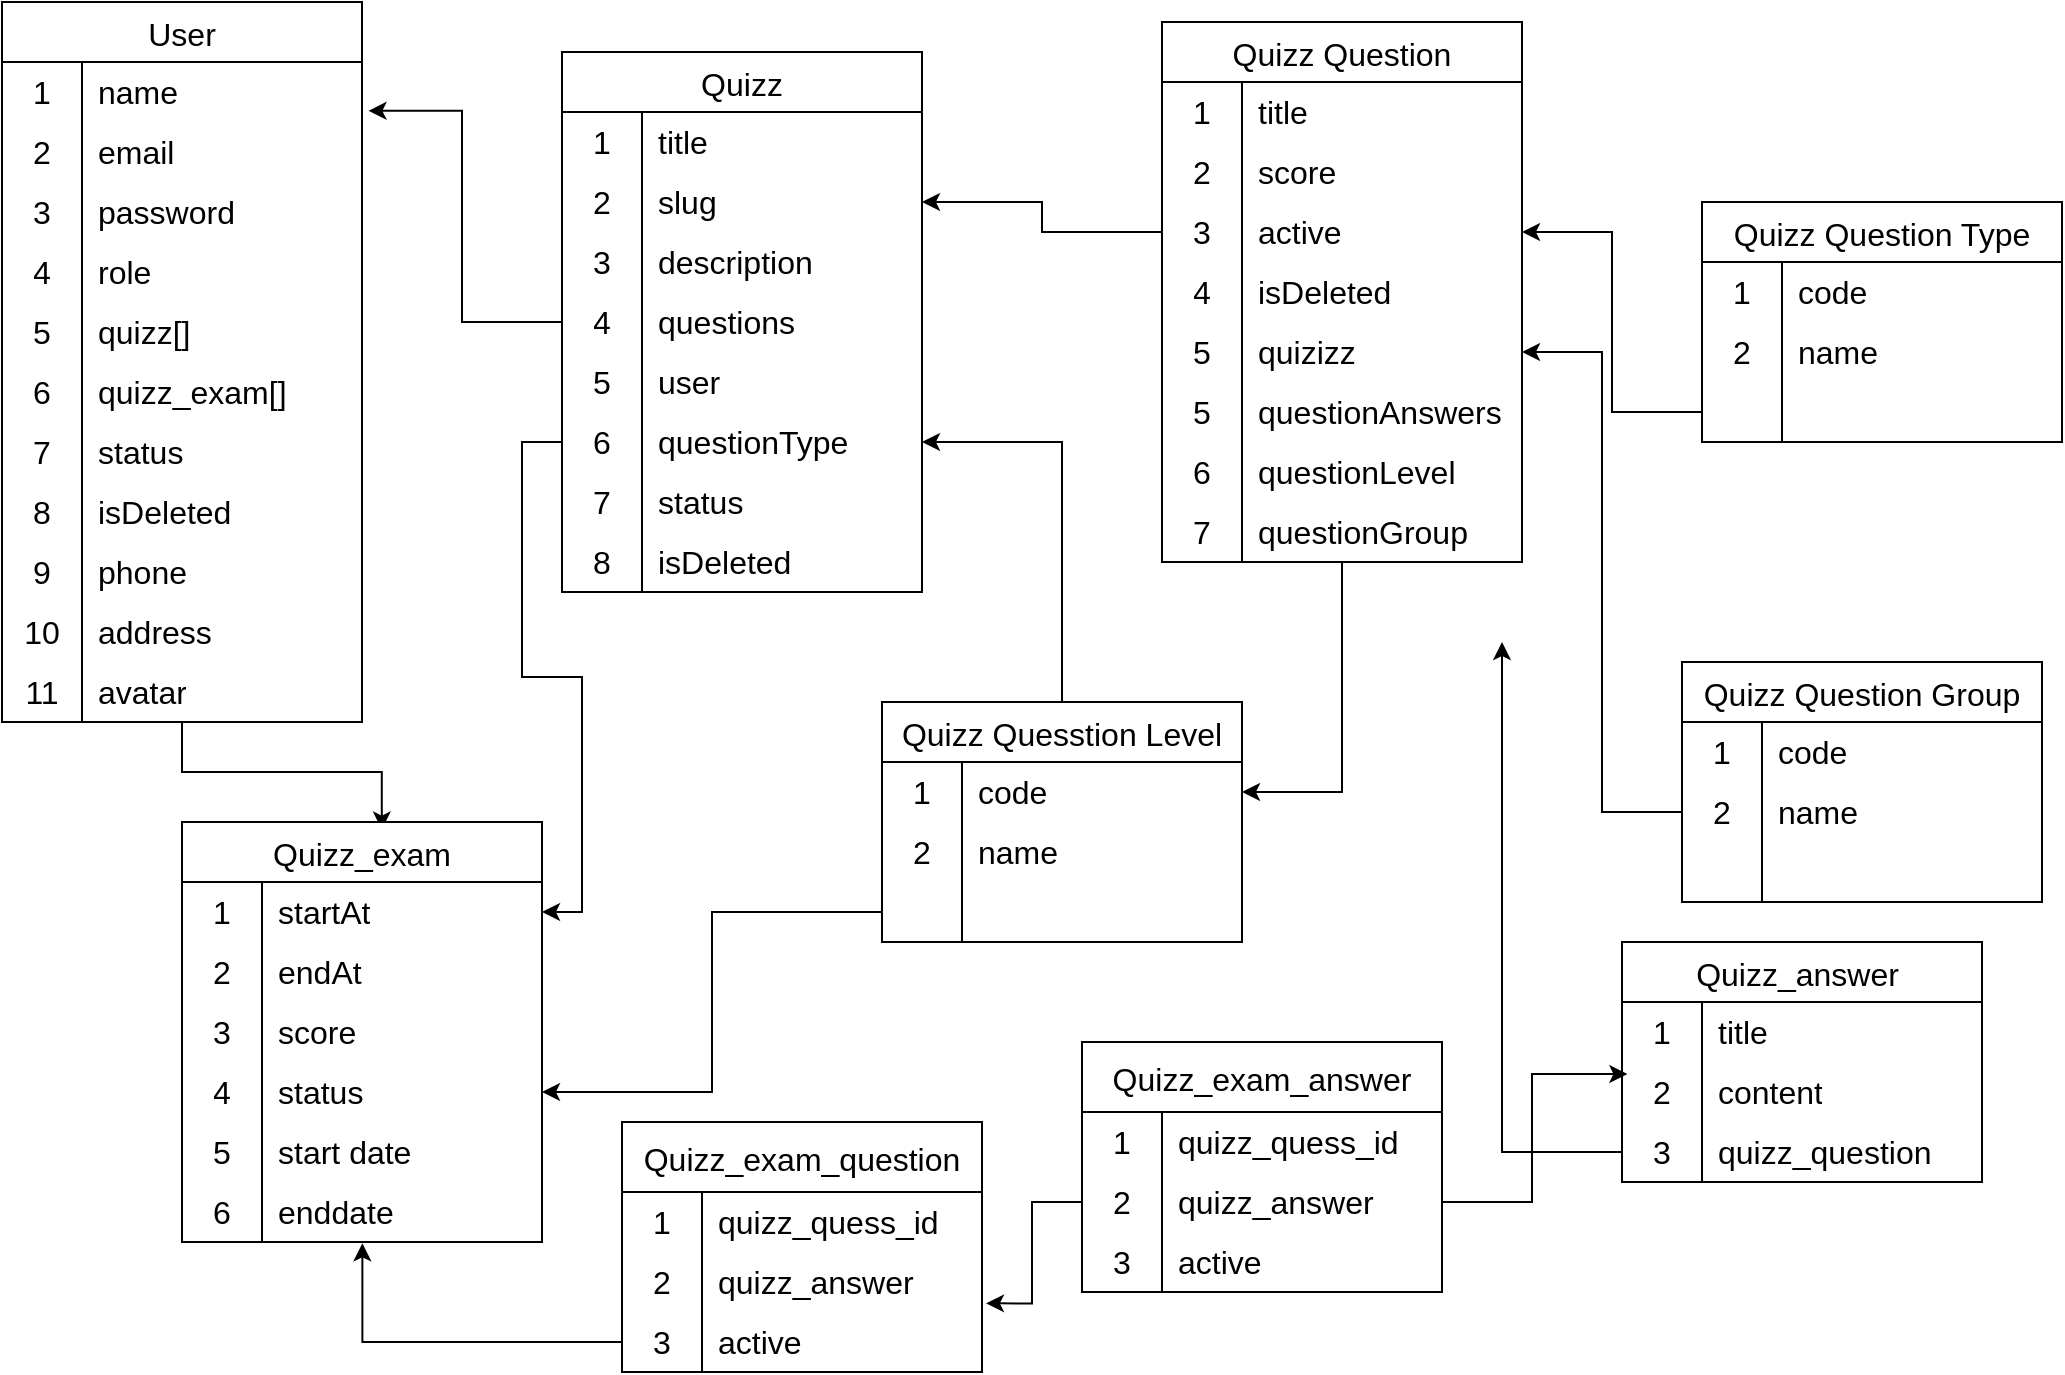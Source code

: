 <mxfile version="21.6.3" type="github">
  <diagram name="Trang-1" id="gI6UdXzn7eFizXggREQa">
    <mxGraphModel dx="1216" dy="515" grid="1" gridSize="10" guides="1" tooltips="1" connect="1" arrows="1" fold="1" page="1" pageScale="1" pageWidth="3300" pageHeight="4681" math="0" shadow="0">
      <root>
        <mxCell id="0" />
        <mxCell id="1" parent="0" />
        <mxCell id="PWYTjJSwj7et7g8mwRB1-237" style="edgeStyle=orthogonalEdgeStyle;rounded=0;orthogonalLoop=1;jettySize=auto;html=1;entryX=0.555;entryY=0.018;entryDx=0;entryDy=0;entryPerimeter=0;" parent="1" source="PWYTjJSwj7et7g8mwRB1-1" target="PWYTjJSwj7et7g8mwRB1-50" edge="1">
          <mxGeometry relative="1" as="geometry" />
        </mxCell>
        <mxCell id="PWYTjJSwj7et7g8mwRB1-1" value="User" style="shape=table;startSize=30;container=1;collapsible=0;childLayout=tableLayout;fixedRows=1;rowLines=0;fontStyle=0;strokeColor=default;fontSize=16;" parent="1" vertex="1">
          <mxGeometry x="200" width="180" height="360" as="geometry" />
        </mxCell>
        <mxCell id="PWYTjJSwj7et7g8mwRB1-2" value="" style="shape=tableRow;horizontal=0;startSize=0;swimlaneHead=0;swimlaneBody=0;top=0;left=0;bottom=0;right=0;collapsible=0;dropTarget=0;fillColor=none;points=[[0,0.5],[1,0.5]];portConstraint=eastwest;strokeColor=inherit;fontSize=16;" parent="PWYTjJSwj7et7g8mwRB1-1" vertex="1">
          <mxGeometry y="30" width="180" height="30" as="geometry" />
        </mxCell>
        <mxCell id="PWYTjJSwj7et7g8mwRB1-3" value="1" style="shape=partialRectangle;html=1;whiteSpace=wrap;connectable=0;fillColor=none;top=0;left=0;bottom=0;right=0;overflow=hidden;pointerEvents=1;strokeColor=inherit;fontSize=16;" parent="PWYTjJSwj7et7g8mwRB1-2" vertex="1">
          <mxGeometry width="40" height="30" as="geometry">
            <mxRectangle width="40" height="30" as="alternateBounds" />
          </mxGeometry>
        </mxCell>
        <mxCell id="PWYTjJSwj7et7g8mwRB1-4" value="name" style="shape=partialRectangle;html=1;whiteSpace=wrap;connectable=0;fillColor=none;top=0;left=0;bottom=0;right=0;align=left;spacingLeft=6;overflow=hidden;strokeColor=inherit;fontSize=16;" parent="PWYTjJSwj7et7g8mwRB1-2" vertex="1">
          <mxGeometry x="40" width="140" height="30" as="geometry">
            <mxRectangle width="140" height="30" as="alternateBounds" />
          </mxGeometry>
        </mxCell>
        <mxCell id="PWYTjJSwj7et7g8mwRB1-5" value="" style="shape=tableRow;horizontal=0;startSize=0;swimlaneHead=0;swimlaneBody=0;top=0;left=0;bottom=0;right=0;collapsible=0;dropTarget=0;fillColor=none;points=[[0,0.5],[1,0.5]];portConstraint=eastwest;strokeColor=inherit;fontSize=16;" parent="PWYTjJSwj7et7g8mwRB1-1" vertex="1">
          <mxGeometry y="60" width="180" height="30" as="geometry" />
        </mxCell>
        <mxCell id="PWYTjJSwj7et7g8mwRB1-6" value="2" style="shape=partialRectangle;html=1;whiteSpace=wrap;connectable=0;fillColor=none;top=0;left=0;bottom=0;right=0;overflow=hidden;strokeColor=inherit;fontSize=16;" parent="PWYTjJSwj7et7g8mwRB1-5" vertex="1">
          <mxGeometry width="40" height="30" as="geometry">
            <mxRectangle width="40" height="30" as="alternateBounds" />
          </mxGeometry>
        </mxCell>
        <mxCell id="PWYTjJSwj7et7g8mwRB1-7" value="email" style="shape=partialRectangle;html=1;whiteSpace=wrap;connectable=0;fillColor=none;top=0;left=0;bottom=0;right=0;align=left;spacingLeft=6;overflow=hidden;strokeColor=inherit;fontSize=16;" parent="PWYTjJSwj7et7g8mwRB1-5" vertex="1">
          <mxGeometry x="40" width="140" height="30" as="geometry">
            <mxRectangle width="140" height="30" as="alternateBounds" />
          </mxGeometry>
        </mxCell>
        <mxCell id="PWYTjJSwj7et7g8mwRB1-8" value="" style="shape=tableRow;horizontal=0;startSize=0;swimlaneHead=0;swimlaneBody=0;top=0;left=0;bottom=0;right=0;collapsible=0;dropTarget=0;fillColor=none;points=[[0,0.5],[1,0.5]];portConstraint=eastwest;strokeColor=inherit;fontSize=16;" parent="PWYTjJSwj7et7g8mwRB1-1" vertex="1">
          <mxGeometry y="90" width="180" height="30" as="geometry" />
        </mxCell>
        <mxCell id="PWYTjJSwj7et7g8mwRB1-9" value="3" style="shape=partialRectangle;html=1;whiteSpace=wrap;connectable=0;fillColor=none;top=0;left=0;bottom=0;right=0;overflow=hidden;strokeColor=inherit;fontSize=16;" parent="PWYTjJSwj7et7g8mwRB1-8" vertex="1">
          <mxGeometry width="40" height="30" as="geometry">
            <mxRectangle width="40" height="30" as="alternateBounds" />
          </mxGeometry>
        </mxCell>
        <mxCell id="PWYTjJSwj7et7g8mwRB1-10" value="password" style="shape=partialRectangle;html=1;whiteSpace=wrap;connectable=0;fillColor=none;top=0;left=0;bottom=0;right=0;align=left;spacingLeft=6;overflow=hidden;strokeColor=inherit;fontSize=16;" parent="PWYTjJSwj7et7g8mwRB1-8" vertex="1">
          <mxGeometry x="40" width="140" height="30" as="geometry">
            <mxRectangle width="140" height="30" as="alternateBounds" />
          </mxGeometry>
        </mxCell>
        <mxCell id="PWYTjJSwj7et7g8mwRB1-15" value="" style="shape=tableRow;horizontal=0;startSize=0;swimlaneHead=0;swimlaneBody=0;top=0;left=0;bottom=0;right=0;collapsible=0;dropTarget=0;fillColor=none;points=[[0,0.5],[1,0.5]];portConstraint=eastwest;strokeColor=inherit;fontSize=16;" parent="PWYTjJSwj7et7g8mwRB1-1" vertex="1">
          <mxGeometry y="120" width="180" height="30" as="geometry" />
        </mxCell>
        <mxCell id="PWYTjJSwj7et7g8mwRB1-16" value="4" style="shape=partialRectangle;html=1;whiteSpace=wrap;connectable=0;fillColor=none;top=0;left=0;bottom=0;right=0;overflow=hidden;strokeColor=inherit;fontSize=16;" parent="PWYTjJSwj7et7g8mwRB1-15" vertex="1">
          <mxGeometry width="40" height="30" as="geometry">
            <mxRectangle width="40" height="30" as="alternateBounds" />
          </mxGeometry>
        </mxCell>
        <mxCell id="PWYTjJSwj7et7g8mwRB1-17" value="role" style="shape=partialRectangle;html=1;whiteSpace=wrap;connectable=0;fillColor=none;top=0;left=0;bottom=0;right=0;align=left;spacingLeft=6;overflow=hidden;strokeColor=inherit;fontSize=16;" parent="PWYTjJSwj7et7g8mwRB1-15" vertex="1">
          <mxGeometry x="40" width="140" height="30" as="geometry">
            <mxRectangle width="140" height="30" as="alternateBounds" />
          </mxGeometry>
        </mxCell>
        <mxCell id="PWYTjJSwj7et7g8mwRB1-21" value="" style="shape=tableRow;horizontal=0;startSize=0;swimlaneHead=0;swimlaneBody=0;top=0;left=0;bottom=0;right=0;collapsible=0;dropTarget=0;fillColor=none;points=[[0,0.5],[1,0.5]];portConstraint=eastwest;strokeColor=inherit;fontSize=16;" parent="PWYTjJSwj7et7g8mwRB1-1" vertex="1">
          <mxGeometry y="150" width="180" height="30" as="geometry" />
        </mxCell>
        <mxCell id="PWYTjJSwj7et7g8mwRB1-22" value="5" style="shape=partialRectangle;html=1;whiteSpace=wrap;connectable=0;fillColor=none;top=0;left=0;bottom=0;right=0;overflow=hidden;strokeColor=inherit;fontSize=16;" parent="PWYTjJSwj7et7g8mwRB1-21" vertex="1">
          <mxGeometry width="40" height="30" as="geometry">
            <mxRectangle width="40" height="30" as="alternateBounds" />
          </mxGeometry>
        </mxCell>
        <mxCell id="PWYTjJSwj7et7g8mwRB1-23" value="quizz[]" style="shape=partialRectangle;html=1;whiteSpace=wrap;connectable=0;fillColor=none;top=0;left=0;bottom=0;right=0;align=left;spacingLeft=6;overflow=hidden;strokeColor=inherit;fontSize=16;" parent="PWYTjJSwj7et7g8mwRB1-21" vertex="1">
          <mxGeometry x="40" width="140" height="30" as="geometry">
            <mxRectangle width="140" height="30" as="alternateBounds" />
          </mxGeometry>
        </mxCell>
        <mxCell id="PWYTjJSwj7et7g8mwRB1-24" value="" style="shape=tableRow;horizontal=0;startSize=0;swimlaneHead=0;swimlaneBody=0;top=0;left=0;bottom=0;right=0;collapsible=0;dropTarget=0;fillColor=none;points=[[0,0.5],[1,0.5]];portConstraint=eastwest;strokeColor=inherit;fontSize=16;" parent="PWYTjJSwj7et7g8mwRB1-1" vertex="1">
          <mxGeometry y="180" width="180" height="30" as="geometry" />
        </mxCell>
        <mxCell id="PWYTjJSwj7et7g8mwRB1-25" value="6" style="shape=partialRectangle;html=1;whiteSpace=wrap;connectable=0;fillColor=none;top=0;left=0;bottom=0;right=0;overflow=hidden;strokeColor=inherit;fontSize=16;" parent="PWYTjJSwj7et7g8mwRB1-24" vertex="1">
          <mxGeometry width="40" height="30" as="geometry">
            <mxRectangle width="40" height="30" as="alternateBounds" />
          </mxGeometry>
        </mxCell>
        <mxCell id="PWYTjJSwj7et7g8mwRB1-26" value="quizz_exam[]" style="shape=partialRectangle;html=1;whiteSpace=wrap;connectable=0;fillColor=none;top=0;left=0;bottom=0;right=0;align=left;spacingLeft=6;overflow=hidden;strokeColor=inherit;fontSize=16;" parent="PWYTjJSwj7et7g8mwRB1-24" vertex="1">
          <mxGeometry x="40" width="140" height="30" as="geometry">
            <mxRectangle width="140" height="30" as="alternateBounds" />
          </mxGeometry>
        </mxCell>
        <mxCell id="ZBEmzu4MDy5YytYek0bf-1" value="" style="shape=tableRow;horizontal=0;startSize=0;swimlaneHead=0;swimlaneBody=0;top=0;left=0;bottom=0;right=0;collapsible=0;dropTarget=0;fillColor=none;points=[[0,0.5],[1,0.5]];portConstraint=eastwest;strokeColor=inherit;fontSize=16;" vertex="1" parent="PWYTjJSwj7et7g8mwRB1-1">
          <mxGeometry y="210" width="180" height="30" as="geometry" />
        </mxCell>
        <mxCell id="ZBEmzu4MDy5YytYek0bf-2" value="7" style="shape=partialRectangle;html=1;whiteSpace=wrap;connectable=0;fillColor=none;top=0;left=0;bottom=0;right=0;overflow=hidden;strokeColor=inherit;fontSize=16;" vertex="1" parent="ZBEmzu4MDy5YytYek0bf-1">
          <mxGeometry width="40" height="30" as="geometry">
            <mxRectangle width="40" height="30" as="alternateBounds" />
          </mxGeometry>
        </mxCell>
        <mxCell id="ZBEmzu4MDy5YytYek0bf-3" value="status" style="shape=partialRectangle;html=1;whiteSpace=wrap;connectable=0;fillColor=none;top=0;left=0;bottom=0;right=0;align=left;spacingLeft=6;overflow=hidden;strokeColor=inherit;fontSize=16;" vertex="1" parent="ZBEmzu4MDy5YytYek0bf-1">
          <mxGeometry x="40" width="140" height="30" as="geometry">
            <mxRectangle width="140" height="30" as="alternateBounds" />
          </mxGeometry>
        </mxCell>
        <mxCell id="ZBEmzu4MDy5YytYek0bf-4" value="" style="shape=tableRow;horizontal=0;startSize=0;swimlaneHead=0;swimlaneBody=0;top=0;left=0;bottom=0;right=0;collapsible=0;dropTarget=0;fillColor=none;points=[[0,0.5],[1,0.5]];portConstraint=eastwest;strokeColor=inherit;fontSize=16;" vertex="1" parent="PWYTjJSwj7et7g8mwRB1-1">
          <mxGeometry y="240" width="180" height="30" as="geometry" />
        </mxCell>
        <mxCell id="ZBEmzu4MDy5YytYek0bf-5" value="8" style="shape=partialRectangle;html=1;whiteSpace=wrap;connectable=0;fillColor=none;top=0;left=0;bottom=0;right=0;overflow=hidden;strokeColor=inherit;fontSize=16;" vertex="1" parent="ZBEmzu4MDy5YytYek0bf-4">
          <mxGeometry width="40" height="30" as="geometry">
            <mxRectangle width="40" height="30" as="alternateBounds" />
          </mxGeometry>
        </mxCell>
        <mxCell id="ZBEmzu4MDy5YytYek0bf-6" value="isDeleted" style="shape=partialRectangle;html=1;whiteSpace=wrap;connectable=0;fillColor=none;top=0;left=0;bottom=0;right=0;align=left;spacingLeft=6;overflow=hidden;strokeColor=inherit;fontSize=16;" vertex="1" parent="ZBEmzu4MDy5YytYek0bf-4">
          <mxGeometry x="40" width="140" height="30" as="geometry">
            <mxRectangle width="140" height="30" as="alternateBounds" />
          </mxGeometry>
        </mxCell>
        <mxCell id="ZBEmzu4MDy5YytYek0bf-7" value="" style="shape=tableRow;horizontal=0;startSize=0;swimlaneHead=0;swimlaneBody=0;top=0;left=0;bottom=0;right=0;collapsible=0;dropTarget=0;fillColor=none;points=[[0,0.5],[1,0.5]];portConstraint=eastwest;strokeColor=inherit;fontSize=16;" vertex="1" parent="PWYTjJSwj7et7g8mwRB1-1">
          <mxGeometry y="270" width="180" height="30" as="geometry" />
        </mxCell>
        <mxCell id="ZBEmzu4MDy5YytYek0bf-8" value="9" style="shape=partialRectangle;html=1;whiteSpace=wrap;connectable=0;fillColor=none;top=0;left=0;bottom=0;right=0;overflow=hidden;strokeColor=inherit;fontSize=16;" vertex="1" parent="ZBEmzu4MDy5YytYek0bf-7">
          <mxGeometry width="40" height="30" as="geometry">
            <mxRectangle width="40" height="30" as="alternateBounds" />
          </mxGeometry>
        </mxCell>
        <mxCell id="ZBEmzu4MDy5YytYek0bf-9" value="phone" style="shape=partialRectangle;html=1;whiteSpace=wrap;connectable=0;fillColor=none;top=0;left=0;bottom=0;right=0;align=left;spacingLeft=6;overflow=hidden;strokeColor=inherit;fontSize=16;" vertex="1" parent="ZBEmzu4MDy5YytYek0bf-7">
          <mxGeometry x="40" width="140" height="30" as="geometry">
            <mxRectangle width="140" height="30" as="alternateBounds" />
          </mxGeometry>
        </mxCell>
        <mxCell id="ZBEmzu4MDy5YytYek0bf-13" value="" style="shape=tableRow;horizontal=0;startSize=0;swimlaneHead=0;swimlaneBody=0;top=0;left=0;bottom=0;right=0;collapsible=0;dropTarget=0;fillColor=none;points=[[0,0.5],[1,0.5]];portConstraint=eastwest;strokeColor=inherit;fontSize=16;" vertex="1" parent="PWYTjJSwj7et7g8mwRB1-1">
          <mxGeometry y="300" width="180" height="30" as="geometry" />
        </mxCell>
        <mxCell id="ZBEmzu4MDy5YytYek0bf-14" value="10" style="shape=partialRectangle;html=1;whiteSpace=wrap;connectable=0;fillColor=none;top=0;left=0;bottom=0;right=0;overflow=hidden;strokeColor=inherit;fontSize=16;" vertex="1" parent="ZBEmzu4MDy5YytYek0bf-13">
          <mxGeometry width="40" height="30" as="geometry">
            <mxRectangle width="40" height="30" as="alternateBounds" />
          </mxGeometry>
        </mxCell>
        <mxCell id="ZBEmzu4MDy5YytYek0bf-15" value="address" style="shape=partialRectangle;html=1;whiteSpace=wrap;connectable=0;fillColor=none;top=0;left=0;bottom=0;right=0;align=left;spacingLeft=6;overflow=hidden;strokeColor=inherit;fontSize=16;" vertex="1" parent="ZBEmzu4MDy5YytYek0bf-13">
          <mxGeometry x="40" width="140" height="30" as="geometry">
            <mxRectangle width="140" height="30" as="alternateBounds" />
          </mxGeometry>
        </mxCell>
        <mxCell id="ZBEmzu4MDy5YytYek0bf-10" value="" style="shape=tableRow;horizontal=0;startSize=0;swimlaneHead=0;swimlaneBody=0;top=0;left=0;bottom=0;right=0;collapsible=0;dropTarget=0;fillColor=none;points=[[0,0.5],[1,0.5]];portConstraint=eastwest;strokeColor=inherit;fontSize=16;" vertex="1" parent="PWYTjJSwj7et7g8mwRB1-1">
          <mxGeometry y="330" width="180" height="30" as="geometry" />
        </mxCell>
        <mxCell id="ZBEmzu4MDy5YytYek0bf-11" value="11" style="shape=partialRectangle;html=1;whiteSpace=wrap;connectable=0;fillColor=none;top=0;left=0;bottom=0;right=0;overflow=hidden;strokeColor=inherit;fontSize=16;" vertex="1" parent="ZBEmzu4MDy5YytYek0bf-10">
          <mxGeometry width="40" height="30" as="geometry">
            <mxRectangle width="40" height="30" as="alternateBounds" />
          </mxGeometry>
        </mxCell>
        <mxCell id="ZBEmzu4MDy5YytYek0bf-12" value="avatar" style="shape=partialRectangle;html=1;whiteSpace=wrap;connectable=0;fillColor=none;top=0;left=0;bottom=0;right=0;align=left;spacingLeft=6;overflow=hidden;strokeColor=inherit;fontSize=16;" vertex="1" parent="ZBEmzu4MDy5YytYek0bf-10">
          <mxGeometry x="40" width="140" height="30" as="geometry">
            <mxRectangle width="140" height="30" as="alternateBounds" />
          </mxGeometry>
        </mxCell>
        <mxCell id="PWYTjJSwj7et7g8mwRB1-188" style="edgeStyle=orthogonalEdgeStyle;rounded=0;orthogonalLoop=1;jettySize=auto;html=1;" parent="1" source="PWYTjJSwj7et7g8mwRB1-40" target="PWYTjJSwj7et7g8mwRB1-117" edge="1">
          <mxGeometry relative="1" as="geometry" />
        </mxCell>
        <mxCell id="PWYTjJSwj7et7g8mwRB1-40" value="Quizz Question" style="shape=table;startSize=30;container=1;collapsible=0;childLayout=tableLayout;fixedRows=1;rowLines=0;fontStyle=0;strokeColor=default;fontSize=16;" parent="1" vertex="1">
          <mxGeometry x="780" y="10" width="180" height="270" as="geometry" />
        </mxCell>
        <mxCell id="PWYTjJSwj7et7g8mwRB1-41" value="" style="shape=tableRow;horizontal=0;startSize=0;swimlaneHead=0;swimlaneBody=0;top=0;left=0;bottom=0;right=0;collapsible=0;dropTarget=0;fillColor=none;points=[[0,0.5],[1,0.5]];portConstraint=eastwest;strokeColor=inherit;fontSize=16;" parent="PWYTjJSwj7et7g8mwRB1-40" vertex="1">
          <mxGeometry y="30" width="180" height="30" as="geometry" />
        </mxCell>
        <mxCell id="PWYTjJSwj7et7g8mwRB1-42" value="1" style="shape=partialRectangle;html=1;whiteSpace=wrap;connectable=0;fillColor=none;top=0;left=0;bottom=0;right=0;overflow=hidden;pointerEvents=1;strokeColor=inherit;fontSize=16;" parent="PWYTjJSwj7et7g8mwRB1-41" vertex="1">
          <mxGeometry width="40" height="30" as="geometry">
            <mxRectangle width="40" height="30" as="alternateBounds" />
          </mxGeometry>
        </mxCell>
        <mxCell id="PWYTjJSwj7et7g8mwRB1-43" value="title" style="shape=partialRectangle;html=1;whiteSpace=wrap;connectable=0;fillColor=none;top=0;left=0;bottom=0;right=0;align=left;spacingLeft=6;overflow=hidden;strokeColor=inherit;fontSize=16;" parent="PWYTjJSwj7et7g8mwRB1-41" vertex="1">
          <mxGeometry x="40" width="140" height="30" as="geometry">
            <mxRectangle width="140" height="30" as="alternateBounds" />
          </mxGeometry>
        </mxCell>
        <mxCell id="PWYTjJSwj7et7g8mwRB1-44" value="" style="shape=tableRow;horizontal=0;startSize=0;swimlaneHead=0;swimlaneBody=0;top=0;left=0;bottom=0;right=0;collapsible=0;dropTarget=0;fillColor=none;points=[[0,0.5],[1,0.5]];portConstraint=eastwest;strokeColor=inherit;fontSize=16;" parent="PWYTjJSwj7et7g8mwRB1-40" vertex="1">
          <mxGeometry y="60" width="180" height="30" as="geometry" />
        </mxCell>
        <mxCell id="PWYTjJSwj7et7g8mwRB1-45" value="2" style="shape=partialRectangle;html=1;whiteSpace=wrap;connectable=0;fillColor=none;top=0;left=0;bottom=0;right=0;overflow=hidden;strokeColor=inherit;fontSize=16;" parent="PWYTjJSwj7et7g8mwRB1-44" vertex="1">
          <mxGeometry width="40" height="30" as="geometry">
            <mxRectangle width="40" height="30" as="alternateBounds" />
          </mxGeometry>
        </mxCell>
        <mxCell id="PWYTjJSwj7et7g8mwRB1-46" value="score" style="shape=partialRectangle;html=1;whiteSpace=wrap;connectable=0;fillColor=none;top=0;left=0;bottom=0;right=0;align=left;spacingLeft=6;overflow=hidden;strokeColor=inherit;fontSize=16;" parent="PWYTjJSwj7et7g8mwRB1-44" vertex="1">
          <mxGeometry x="40" width="140" height="30" as="geometry">
            <mxRectangle width="140" height="30" as="alternateBounds" />
          </mxGeometry>
        </mxCell>
        <mxCell id="PWYTjJSwj7et7g8mwRB1-47" value="" style="shape=tableRow;horizontal=0;startSize=0;swimlaneHead=0;swimlaneBody=0;top=0;left=0;bottom=0;right=0;collapsible=0;dropTarget=0;fillColor=none;points=[[0,0.5],[1,0.5]];portConstraint=eastwest;strokeColor=inherit;fontSize=16;" parent="PWYTjJSwj7et7g8mwRB1-40" vertex="1">
          <mxGeometry y="90" width="180" height="30" as="geometry" />
        </mxCell>
        <mxCell id="PWYTjJSwj7et7g8mwRB1-48" value="3" style="shape=partialRectangle;html=1;whiteSpace=wrap;connectable=0;fillColor=none;top=0;left=0;bottom=0;right=0;overflow=hidden;strokeColor=inherit;fontSize=16;" parent="PWYTjJSwj7et7g8mwRB1-47" vertex="1">
          <mxGeometry width="40" height="30" as="geometry">
            <mxRectangle width="40" height="30" as="alternateBounds" />
          </mxGeometry>
        </mxCell>
        <mxCell id="PWYTjJSwj7et7g8mwRB1-49" value="active" style="shape=partialRectangle;html=1;whiteSpace=wrap;connectable=0;fillColor=none;top=0;left=0;bottom=0;right=0;align=left;spacingLeft=6;overflow=hidden;strokeColor=inherit;fontSize=16;" parent="PWYTjJSwj7et7g8mwRB1-47" vertex="1">
          <mxGeometry x="40" width="140" height="30" as="geometry">
            <mxRectangle width="140" height="30" as="alternateBounds" />
          </mxGeometry>
        </mxCell>
        <mxCell id="PWYTjJSwj7et7g8mwRB1-181" value="" style="shape=tableRow;horizontal=0;startSize=0;swimlaneHead=0;swimlaneBody=0;top=0;left=0;bottom=0;right=0;collapsible=0;dropTarget=0;fillColor=none;points=[[0,0.5],[1,0.5]];portConstraint=eastwest;strokeColor=inherit;fontSize=16;" parent="PWYTjJSwj7et7g8mwRB1-40" vertex="1">
          <mxGeometry y="120" width="180" height="30" as="geometry" />
        </mxCell>
        <mxCell id="PWYTjJSwj7et7g8mwRB1-182" value="4" style="shape=partialRectangle;html=1;whiteSpace=wrap;connectable=0;fillColor=none;top=0;left=0;bottom=0;right=0;overflow=hidden;strokeColor=inherit;fontSize=16;" parent="PWYTjJSwj7et7g8mwRB1-181" vertex="1">
          <mxGeometry width="40" height="30" as="geometry">
            <mxRectangle width="40" height="30" as="alternateBounds" />
          </mxGeometry>
        </mxCell>
        <mxCell id="PWYTjJSwj7et7g8mwRB1-183" value="isDeleted" style="shape=partialRectangle;html=1;whiteSpace=wrap;connectable=0;fillColor=none;top=0;left=0;bottom=0;right=0;align=left;spacingLeft=6;overflow=hidden;strokeColor=inherit;fontSize=16;" parent="PWYTjJSwj7et7g8mwRB1-181" vertex="1">
          <mxGeometry x="40" width="140" height="30" as="geometry">
            <mxRectangle width="140" height="30" as="alternateBounds" />
          </mxGeometry>
        </mxCell>
        <mxCell id="PWYTjJSwj7et7g8mwRB1-184" value="" style="shape=tableRow;horizontal=0;startSize=0;swimlaneHead=0;swimlaneBody=0;top=0;left=0;bottom=0;right=0;collapsible=0;dropTarget=0;fillColor=none;points=[[0,0.5],[1,0.5]];portConstraint=eastwest;strokeColor=inherit;fontSize=16;" parent="PWYTjJSwj7et7g8mwRB1-40" vertex="1">
          <mxGeometry y="150" width="180" height="30" as="geometry" />
        </mxCell>
        <mxCell id="PWYTjJSwj7et7g8mwRB1-185" value="5" style="shape=partialRectangle;html=1;whiteSpace=wrap;connectable=0;fillColor=none;top=0;left=0;bottom=0;right=0;overflow=hidden;strokeColor=inherit;fontSize=16;" parent="PWYTjJSwj7et7g8mwRB1-184" vertex="1">
          <mxGeometry width="40" height="30" as="geometry">
            <mxRectangle width="40" height="30" as="alternateBounds" />
          </mxGeometry>
        </mxCell>
        <mxCell id="PWYTjJSwj7et7g8mwRB1-186" value="quizizz" style="shape=partialRectangle;html=1;whiteSpace=wrap;connectable=0;fillColor=none;top=0;left=0;bottom=0;right=0;align=left;spacingLeft=6;overflow=hidden;strokeColor=inherit;fontSize=16;" parent="PWYTjJSwj7et7g8mwRB1-184" vertex="1">
          <mxGeometry x="40" width="140" height="30" as="geometry">
            <mxRectangle width="140" height="30" as="alternateBounds" />
          </mxGeometry>
        </mxCell>
        <mxCell id="ZBEmzu4MDy5YytYek0bf-23" value="" style="shape=tableRow;horizontal=0;startSize=0;swimlaneHead=0;swimlaneBody=0;top=0;left=0;bottom=0;right=0;collapsible=0;dropTarget=0;fillColor=none;points=[[0,0.5],[1,0.5]];portConstraint=eastwest;strokeColor=inherit;fontSize=16;" vertex="1" parent="PWYTjJSwj7et7g8mwRB1-40">
          <mxGeometry y="180" width="180" height="30" as="geometry" />
        </mxCell>
        <mxCell id="ZBEmzu4MDy5YytYek0bf-24" value="5" style="shape=partialRectangle;html=1;whiteSpace=wrap;connectable=0;fillColor=none;top=0;left=0;bottom=0;right=0;overflow=hidden;strokeColor=inherit;fontSize=16;" vertex="1" parent="ZBEmzu4MDy5YytYek0bf-23">
          <mxGeometry width="40" height="30" as="geometry">
            <mxRectangle width="40" height="30" as="alternateBounds" />
          </mxGeometry>
        </mxCell>
        <mxCell id="ZBEmzu4MDy5YytYek0bf-25" value="questionAnswers" style="shape=partialRectangle;html=1;whiteSpace=wrap;connectable=0;fillColor=none;top=0;left=0;bottom=0;right=0;align=left;spacingLeft=6;overflow=hidden;strokeColor=inherit;fontSize=16;" vertex="1" parent="ZBEmzu4MDy5YytYek0bf-23">
          <mxGeometry x="40" width="140" height="30" as="geometry">
            <mxRectangle width="140" height="30" as="alternateBounds" />
          </mxGeometry>
        </mxCell>
        <mxCell id="ZBEmzu4MDy5YytYek0bf-26" value="" style="shape=tableRow;horizontal=0;startSize=0;swimlaneHead=0;swimlaneBody=0;top=0;left=0;bottom=0;right=0;collapsible=0;dropTarget=0;fillColor=none;points=[[0,0.5],[1,0.5]];portConstraint=eastwest;strokeColor=inherit;fontSize=16;" vertex="1" parent="PWYTjJSwj7et7g8mwRB1-40">
          <mxGeometry y="210" width="180" height="30" as="geometry" />
        </mxCell>
        <mxCell id="ZBEmzu4MDy5YytYek0bf-27" value="6" style="shape=partialRectangle;html=1;whiteSpace=wrap;connectable=0;fillColor=none;top=0;left=0;bottom=0;right=0;overflow=hidden;strokeColor=inherit;fontSize=16;" vertex="1" parent="ZBEmzu4MDy5YytYek0bf-26">
          <mxGeometry width="40" height="30" as="geometry">
            <mxRectangle width="40" height="30" as="alternateBounds" />
          </mxGeometry>
        </mxCell>
        <mxCell id="ZBEmzu4MDy5YytYek0bf-28" value="questionLevel" style="shape=partialRectangle;html=1;whiteSpace=wrap;connectable=0;fillColor=none;top=0;left=0;bottom=0;right=0;align=left;spacingLeft=6;overflow=hidden;strokeColor=inherit;fontSize=16;" vertex="1" parent="ZBEmzu4MDy5YytYek0bf-26">
          <mxGeometry x="40" width="140" height="30" as="geometry">
            <mxRectangle width="140" height="30" as="alternateBounds" />
          </mxGeometry>
        </mxCell>
        <mxCell id="ZBEmzu4MDy5YytYek0bf-29" value="" style="shape=tableRow;horizontal=0;startSize=0;swimlaneHead=0;swimlaneBody=0;top=0;left=0;bottom=0;right=0;collapsible=0;dropTarget=0;fillColor=none;points=[[0,0.5],[1,0.5]];portConstraint=eastwest;strokeColor=inherit;fontSize=16;" vertex="1" parent="PWYTjJSwj7et7g8mwRB1-40">
          <mxGeometry y="240" width="180" height="30" as="geometry" />
        </mxCell>
        <mxCell id="ZBEmzu4MDy5YytYek0bf-30" value="7" style="shape=partialRectangle;html=1;whiteSpace=wrap;connectable=0;fillColor=none;top=0;left=0;bottom=0;right=0;overflow=hidden;strokeColor=inherit;fontSize=16;" vertex="1" parent="ZBEmzu4MDy5YytYek0bf-29">
          <mxGeometry width="40" height="30" as="geometry">
            <mxRectangle width="40" height="30" as="alternateBounds" />
          </mxGeometry>
        </mxCell>
        <mxCell id="ZBEmzu4MDy5YytYek0bf-31" value="questionGroup" style="shape=partialRectangle;html=1;whiteSpace=wrap;connectable=0;fillColor=none;top=0;left=0;bottom=0;right=0;align=left;spacingLeft=6;overflow=hidden;strokeColor=inherit;fontSize=16;" vertex="1" parent="ZBEmzu4MDy5YytYek0bf-29">
          <mxGeometry x="40" width="140" height="30" as="geometry">
            <mxRectangle width="140" height="30" as="alternateBounds" />
          </mxGeometry>
        </mxCell>
        <mxCell id="PWYTjJSwj7et7g8mwRB1-50" value="Quizz_exam" style="shape=table;startSize=30;container=1;collapsible=0;childLayout=tableLayout;fixedRows=1;rowLines=0;fontStyle=0;strokeColor=default;fontSize=16;" parent="1" vertex="1">
          <mxGeometry x="290" y="410" width="180" height="210" as="geometry" />
        </mxCell>
        <mxCell id="PWYTjJSwj7et7g8mwRB1-51" value="" style="shape=tableRow;horizontal=0;startSize=0;swimlaneHead=0;swimlaneBody=0;top=0;left=0;bottom=0;right=0;collapsible=0;dropTarget=0;fillColor=none;points=[[0,0.5],[1,0.5]];portConstraint=eastwest;strokeColor=inherit;fontSize=16;" parent="PWYTjJSwj7et7g8mwRB1-50" vertex="1">
          <mxGeometry y="30" width="180" height="30" as="geometry" />
        </mxCell>
        <mxCell id="PWYTjJSwj7et7g8mwRB1-52" value="1" style="shape=partialRectangle;html=1;whiteSpace=wrap;connectable=0;fillColor=none;top=0;left=0;bottom=0;right=0;overflow=hidden;pointerEvents=1;strokeColor=inherit;fontSize=16;" parent="PWYTjJSwj7et7g8mwRB1-51" vertex="1">
          <mxGeometry width="40" height="30" as="geometry">
            <mxRectangle width="40" height="30" as="alternateBounds" />
          </mxGeometry>
        </mxCell>
        <mxCell id="PWYTjJSwj7et7g8mwRB1-53" value="startAt" style="shape=partialRectangle;html=1;whiteSpace=wrap;connectable=0;fillColor=none;top=0;left=0;bottom=0;right=0;align=left;spacingLeft=6;overflow=hidden;strokeColor=inherit;fontSize=16;" parent="PWYTjJSwj7et7g8mwRB1-51" vertex="1">
          <mxGeometry x="40" width="140" height="30" as="geometry">
            <mxRectangle width="140" height="30" as="alternateBounds" />
          </mxGeometry>
        </mxCell>
        <mxCell id="PWYTjJSwj7et7g8mwRB1-54" value="" style="shape=tableRow;horizontal=0;startSize=0;swimlaneHead=0;swimlaneBody=0;top=0;left=0;bottom=0;right=0;collapsible=0;dropTarget=0;fillColor=none;points=[[0,0.5],[1,0.5]];portConstraint=eastwest;strokeColor=inherit;fontSize=16;" parent="PWYTjJSwj7et7g8mwRB1-50" vertex="1">
          <mxGeometry y="60" width="180" height="30" as="geometry" />
        </mxCell>
        <mxCell id="PWYTjJSwj7et7g8mwRB1-55" value="2" style="shape=partialRectangle;html=1;whiteSpace=wrap;connectable=0;fillColor=none;top=0;left=0;bottom=0;right=0;overflow=hidden;strokeColor=inherit;fontSize=16;" parent="PWYTjJSwj7et7g8mwRB1-54" vertex="1">
          <mxGeometry width="40" height="30" as="geometry">
            <mxRectangle width="40" height="30" as="alternateBounds" />
          </mxGeometry>
        </mxCell>
        <mxCell id="PWYTjJSwj7et7g8mwRB1-56" value="endAt" style="shape=partialRectangle;html=1;whiteSpace=wrap;connectable=0;fillColor=none;top=0;left=0;bottom=0;right=0;align=left;spacingLeft=6;overflow=hidden;strokeColor=inherit;fontSize=16;" parent="PWYTjJSwj7et7g8mwRB1-54" vertex="1">
          <mxGeometry x="40" width="140" height="30" as="geometry">
            <mxRectangle width="140" height="30" as="alternateBounds" />
          </mxGeometry>
        </mxCell>
        <mxCell id="PWYTjJSwj7et7g8mwRB1-57" value="" style="shape=tableRow;horizontal=0;startSize=0;swimlaneHead=0;swimlaneBody=0;top=0;left=0;bottom=0;right=0;collapsible=0;dropTarget=0;fillColor=none;points=[[0,0.5],[1,0.5]];portConstraint=eastwest;strokeColor=inherit;fontSize=16;" parent="PWYTjJSwj7et7g8mwRB1-50" vertex="1">
          <mxGeometry y="90" width="180" height="30" as="geometry" />
        </mxCell>
        <mxCell id="PWYTjJSwj7et7g8mwRB1-58" value="3" style="shape=partialRectangle;html=1;whiteSpace=wrap;connectable=0;fillColor=none;top=0;left=0;bottom=0;right=0;overflow=hidden;strokeColor=inherit;fontSize=16;" parent="PWYTjJSwj7et7g8mwRB1-57" vertex="1">
          <mxGeometry width="40" height="30" as="geometry">
            <mxRectangle width="40" height="30" as="alternateBounds" />
          </mxGeometry>
        </mxCell>
        <mxCell id="PWYTjJSwj7et7g8mwRB1-59" value="score" style="shape=partialRectangle;html=1;whiteSpace=wrap;connectable=0;fillColor=none;top=0;left=0;bottom=0;right=0;align=left;spacingLeft=6;overflow=hidden;strokeColor=inherit;fontSize=16;" parent="PWYTjJSwj7et7g8mwRB1-57" vertex="1">
          <mxGeometry x="40" width="140" height="30" as="geometry">
            <mxRectangle width="140" height="30" as="alternateBounds" />
          </mxGeometry>
        </mxCell>
        <mxCell id="PWYTjJSwj7et7g8mwRB1-60" value="" style="shape=tableRow;horizontal=0;startSize=0;swimlaneHead=0;swimlaneBody=0;top=0;left=0;bottom=0;right=0;collapsible=0;dropTarget=0;fillColor=none;points=[[0,0.5],[1,0.5]];portConstraint=eastwest;strokeColor=inherit;fontSize=16;" parent="PWYTjJSwj7et7g8mwRB1-50" vertex="1">
          <mxGeometry y="120" width="180" height="30" as="geometry" />
        </mxCell>
        <mxCell id="PWYTjJSwj7et7g8mwRB1-61" value="4" style="shape=partialRectangle;html=1;whiteSpace=wrap;connectable=0;fillColor=none;top=0;left=0;bottom=0;right=0;overflow=hidden;strokeColor=inherit;fontSize=16;" parent="PWYTjJSwj7et7g8mwRB1-60" vertex="1">
          <mxGeometry width="40" height="30" as="geometry">
            <mxRectangle width="40" height="30" as="alternateBounds" />
          </mxGeometry>
        </mxCell>
        <mxCell id="PWYTjJSwj7et7g8mwRB1-62" value="status" style="shape=partialRectangle;html=1;whiteSpace=wrap;connectable=0;fillColor=none;top=0;left=0;bottom=0;right=0;align=left;spacingLeft=6;overflow=hidden;strokeColor=inherit;fontSize=16;" parent="PWYTjJSwj7et7g8mwRB1-60" vertex="1">
          <mxGeometry x="40" width="140" height="30" as="geometry">
            <mxRectangle width="140" height="30" as="alternateBounds" />
          </mxGeometry>
        </mxCell>
        <mxCell id="-J5A0ZHUBU5eJxMVrwxt-1" value="" style="shape=tableRow;horizontal=0;startSize=0;swimlaneHead=0;swimlaneBody=0;top=0;left=0;bottom=0;right=0;collapsible=0;dropTarget=0;fillColor=none;points=[[0,0.5],[1,0.5]];portConstraint=eastwest;strokeColor=inherit;fontSize=16;" parent="PWYTjJSwj7et7g8mwRB1-50" vertex="1">
          <mxGeometry y="150" width="180" height="30" as="geometry" />
        </mxCell>
        <mxCell id="-J5A0ZHUBU5eJxMVrwxt-2" value="5" style="shape=partialRectangle;html=1;whiteSpace=wrap;connectable=0;fillColor=none;top=0;left=0;bottom=0;right=0;overflow=hidden;strokeColor=inherit;fontSize=16;" parent="-J5A0ZHUBU5eJxMVrwxt-1" vertex="1">
          <mxGeometry width="40" height="30" as="geometry">
            <mxRectangle width="40" height="30" as="alternateBounds" />
          </mxGeometry>
        </mxCell>
        <mxCell id="-J5A0ZHUBU5eJxMVrwxt-3" value="start date" style="shape=partialRectangle;html=1;whiteSpace=wrap;connectable=0;fillColor=none;top=0;left=0;bottom=0;right=0;align=left;spacingLeft=6;overflow=hidden;strokeColor=inherit;fontSize=16;" parent="-J5A0ZHUBU5eJxMVrwxt-1" vertex="1">
          <mxGeometry x="40" width="140" height="30" as="geometry">
            <mxRectangle width="140" height="30" as="alternateBounds" />
          </mxGeometry>
        </mxCell>
        <mxCell id="-J5A0ZHUBU5eJxMVrwxt-4" value="" style="shape=tableRow;horizontal=0;startSize=0;swimlaneHead=0;swimlaneBody=0;top=0;left=0;bottom=0;right=0;collapsible=0;dropTarget=0;fillColor=none;points=[[0,0.5],[1,0.5]];portConstraint=eastwest;strokeColor=inherit;fontSize=16;" parent="PWYTjJSwj7et7g8mwRB1-50" vertex="1">
          <mxGeometry y="180" width="180" height="30" as="geometry" />
        </mxCell>
        <mxCell id="-J5A0ZHUBU5eJxMVrwxt-5" value="6" style="shape=partialRectangle;html=1;whiteSpace=wrap;connectable=0;fillColor=none;top=0;left=0;bottom=0;right=0;overflow=hidden;strokeColor=inherit;fontSize=16;" parent="-J5A0ZHUBU5eJxMVrwxt-4" vertex="1">
          <mxGeometry width="40" height="30" as="geometry">
            <mxRectangle width="40" height="30" as="alternateBounds" />
          </mxGeometry>
        </mxCell>
        <mxCell id="-J5A0ZHUBU5eJxMVrwxt-6" value="enddate" style="shape=partialRectangle;html=1;whiteSpace=wrap;connectable=0;fillColor=none;top=0;left=0;bottom=0;right=0;align=left;spacingLeft=6;overflow=hidden;strokeColor=inherit;fontSize=16;" parent="-J5A0ZHUBU5eJxMVrwxt-4" vertex="1">
          <mxGeometry x="40" width="140" height="30" as="geometry">
            <mxRectangle width="140" height="30" as="alternateBounds" />
          </mxGeometry>
        </mxCell>
        <mxCell id="PWYTjJSwj7et7g8mwRB1-74" value="" style="shape=tableRow;horizontal=0;startSize=0;swimlaneHead=0;swimlaneBody=0;top=0;left=0;bottom=0;right=0;collapsible=0;dropTarget=0;fillColor=none;points=[[0,0.5],[1,0.5]];portConstraint=eastwest;strokeColor=inherit;fontSize=16;" parent="1" vertex="1">
          <mxGeometry x="550" y="210" width="180" height="30" as="geometry" />
        </mxCell>
        <mxCell id="PWYTjJSwj7et7g8mwRB1-106" value="Quizz" style="shape=table;startSize=30;container=1;collapsible=0;childLayout=tableLayout;fixedRows=1;rowLines=0;fontStyle=0;strokeColor=default;fontSize=16;" parent="1" vertex="1">
          <mxGeometry x="480" y="25" width="180" height="270" as="geometry" />
        </mxCell>
        <mxCell id="PWYTjJSwj7et7g8mwRB1-107" value="" style="shape=tableRow;horizontal=0;startSize=0;swimlaneHead=0;swimlaneBody=0;top=0;left=0;bottom=0;right=0;collapsible=0;dropTarget=0;fillColor=none;points=[[0,0.5],[1,0.5]];portConstraint=eastwest;strokeColor=inherit;fontSize=16;" parent="PWYTjJSwj7et7g8mwRB1-106" vertex="1">
          <mxGeometry y="30" width="180" height="30" as="geometry" />
        </mxCell>
        <mxCell id="PWYTjJSwj7et7g8mwRB1-108" value="1" style="shape=partialRectangle;html=1;whiteSpace=wrap;connectable=0;fillColor=none;top=0;left=0;bottom=0;right=0;overflow=hidden;pointerEvents=1;strokeColor=inherit;fontSize=16;" parent="PWYTjJSwj7et7g8mwRB1-107" vertex="1">
          <mxGeometry width="40" height="30" as="geometry">
            <mxRectangle width="40" height="30" as="alternateBounds" />
          </mxGeometry>
        </mxCell>
        <mxCell id="PWYTjJSwj7et7g8mwRB1-109" value="title" style="shape=partialRectangle;html=1;whiteSpace=wrap;connectable=0;fillColor=none;top=0;left=0;bottom=0;right=0;align=left;spacingLeft=6;overflow=hidden;strokeColor=inherit;fontSize=16;" parent="PWYTjJSwj7et7g8mwRB1-107" vertex="1">
          <mxGeometry x="40" width="140" height="30" as="geometry">
            <mxRectangle width="140" height="30" as="alternateBounds" />
          </mxGeometry>
        </mxCell>
        <mxCell id="PWYTjJSwj7et7g8mwRB1-110" value="" style="shape=tableRow;horizontal=0;startSize=0;swimlaneHead=0;swimlaneBody=0;top=0;left=0;bottom=0;right=0;collapsible=0;dropTarget=0;fillColor=none;points=[[0,0.5],[1,0.5]];portConstraint=eastwest;strokeColor=inherit;fontSize=16;" parent="PWYTjJSwj7et7g8mwRB1-106" vertex="1">
          <mxGeometry y="60" width="180" height="30" as="geometry" />
        </mxCell>
        <mxCell id="PWYTjJSwj7et7g8mwRB1-111" value="2" style="shape=partialRectangle;html=1;whiteSpace=wrap;connectable=0;fillColor=none;top=0;left=0;bottom=0;right=0;overflow=hidden;strokeColor=inherit;fontSize=16;" parent="PWYTjJSwj7et7g8mwRB1-110" vertex="1">
          <mxGeometry width="40" height="30" as="geometry">
            <mxRectangle width="40" height="30" as="alternateBounds" />
          </mxGeometry>
        </mxCell>
        <mxCell id="PWYTjJSwj7et7g8mwRB1-112" value="slug" style="shape=partialRectangle;html=1;whiteSpace=wrap;connectable=0;fillColor=none;top=0;left=0;bottom=0;right=0;align=left;spacingLeft=6;overflow=hidden;strokeColor=inherit;fontSize=16;" parent="PWYTjJSwj7et7g8mwRB1-110" vertex="1">
          <mxGeometry x="40" width="140" height="30" as="geometry">
            <mxRectangle width="140" height="30" as="alternateBounds" />
          </mxGeometry>
        </mxCell>
        <mxCell id="PWYTjJSwj7et7g8mwRB1-113" value="" style="shape=tableRow;horizontal=0;startSize=0;swimlaneHead=0;swimlaneBody=0;top=0;left=0;bottom=0;right=0;collapsible=0;dropTarget=0;fillColor=none;points=[[0,0.5],[1,0.5]];portConstraint=eastwest;strokeColor=inherit;fontSize=16;" parent="PWYTjJSwj7et7g8mwRB1-106" vertex="1">
          <mxGeometry y="90" width="180" height="30" as="geometry" />
        </mxCell>
        <mxCell id="PWYTjJSwj7et7g8mwRB1-114" value="3" style="shape=partialRectangle;html=1;whiteSpace=wrap;connectable=0;fillColor=none;top=0;left=0;bottom=0;right=0;overflow=hidden;strokeColor=inherit;fontSize=16;" parent="PWYTjJSwj7et7g8mwRB1-113" vertex="1">
          <mxGeometry width="40" height="30" as="geometry">
            <mxRectangle width="40" height="30" as="alternateBounds" />
          </mxGeometry>
        </mxCell>
        <mxCell id="PWYTjJSwj7et7g8mwRB1-115" value="description" style="shape=partialRectangle;html=1;whiteSpace=wrap;connectable=0;fillColor=none;top=0;left=0;bottom=0;right=0;align=left;spacingLeft=6;overflow=hidden;strokeColor=inherit;fontSize=16;" parent="PWYTjJSwj7et7g8mwRB1-113" vertex="1">
          <mxGeometry x="40" width="140" height="30" as="geometry">
            <mxRectangle width="140" height="30" as="alternateBounds" />
          </mxGeometry>
        </mxCell>
        <mxCell id="PWYTjJSwj7et7g8mwRB1-137" value="" style="shape=tableRow;horizontal=0;startSize=0;swimlaneHead=0;swimlaneBody=0;top=0;left=0;bottom=0;right=0;collapsible=0;dropTarget=0;fillColor=none;points=[[0,0.5],[1,0.5]];portConstraint=eastwest;strokeColor=inherit;fontSize=16;" parent="PWYTjJSwj7et7g8mwRB1-106" vertex="1">
          <mxGeometry y="120" width="180" height="30" as="geometry" />
        </mxCell>
        <mxCell id="PWYTjJSwj7et7g8mwRB1-138" value="4" style="shape=partialRectangle;html=1;whiteSpace=wrap;connectable=0;fillColor=none;top=0;left=0;bottom=0;right=0;overflow=hidden;strokeColor=inherit;fontSize=16;" parent="PWYTjJSwj7et7g8mwRB1-137" vertex="1">
          <mxGeometry width="40" height="30" as="geometry">
            <mxRectangle width="40" height="30" as="alternateBounds" />
          </mxGeometry>
        </mxCell>
        <mxCell id="PWYTjJSwj7et7g8mwRB1-139" value="questions" style="shape=partialRectangle;html=1;whiteSpace=wrap;connectable=0;fillColor=none;top=0;left=0;bottom=0;right=0;align=left;spacingLeft=6;overflow=hidden;strokeColor=inherit;fontSize=16;" parent="PWYTjJSwj7et7g8mwRB1-137" vertex="1">
          <mxGeometry x="40" width="140" height="30" as="geometry">
            <mxRectangle width="140" height="30" as="alternateBounds" />
          </mxGeometry>
        </mxCell>
        <mxCell id="PWYTjJSwj7et7g8mwRB1-172" value="" style="shape=tableRow;horizontal=0;startSize=0;swimlaneHead=0;swimlaneBody=0;top=0;left=0;bottom=0;right=0;collapsible=0;dropTarget=0;fillColor=none;points=[[0,0.5],[1,0.5]];portConstraint=eastwest;strokeColor=inherit;fontSize=16;" parent="PWYTjJSwj7et7g8mwRB1-106" vertex="1">
          <mxGeometry y="150" width="180" height="30" as="geometry" />
        </mxCell>
        <mxCell id="PWYTjJSwj7et7g8mwRB1-173" value="5" style="shape=partialRectangle;html=1;whiteSpace=wrap;connectable=0;fillColor=none;top=0;left=0;bottom=0;right=0;overflow=hidden;strokeColor=inherit;fontSize=16;" parent="PWYTjJSwj7et7g8mwRB1-172" vertex="1">
          <mxGeometry width="40" height="30" as="geometry">
            <mxRectangle width="40" height="30" as="alternateBounds" />
          </mxGeometry>
        </mxCell>
        <mxCell id="PWYTjJSwj7et7g8mwRB1-174" value="user" style="shape=partialRectangle;html=1;whiteSpace=wrap;connectable=0;fillColor=none;top=0;left=0;bottom=0;right=0;align=left;spacingLeft=6;overflow=hidden;strokeColor=inherit;fontSize=16;" parent="PWYTjJSwj7et7g8mwRB1-172" vertex="1">
          <mxGeometry x="40" width="140" height="30" as="geometry">
            <mxRectangle width="140" height="30" as="alternateBounds" />
          </mxGeometry>
        </mxCell>
        <mxCell id="PWYTjJSwj7et7g8mwRB1-175" value="" style="shape=tableRow;horizontal=0;startSize=0;swimlaneHead=0;swimlaneBody=0;top=0;left=0;bottom=0;right=0;collapsible=0;dropTarget=0;fillColor=none;points=[[0,0.5],[1,0.5]];portConstraint=eastwest;strokeColor=inherit;fontSize=16;" parent="PWYTjJSwj7et7g8mwRB1-106" vertex="1">
          <mxGeometry y="180" width="180" height="30" as="geometry" />
        </mxCell>
        <mxCell id="PWYTjJSwj7et7g8mwRB1-176" value="6" style="shape=partialRectangle;html=1;whiteSpace=wrap;connectable=0;fillColor=none;top=0;left=0;bottom=0;right=0;overflow=hidden;strokeColor=inherit;fontSize=16;" parent="PWYTjJSwj7et7g8mwRB1-175" vertex="1">
          <mxGeometry width="40" height="30" as="geometry">
            <mxRectangle width="40" height="30" as="alternateBounds" />
          </mxGeometry>
        </mxCell>
        <mxCell id="PWYTjJSwj7et7g8mwRB1-177" value="questionType" style="shape=partialRectangle;html=1;whiteSpace=wrap;connectable=0;fillColor=none;top=0;left=0;bottom=0;right=0;align=left;spacingLeft=6;overflow=hidden;strokeColor=inherit;fontSize=16;" parent="PWYTjJSwj7et7g8mwRB1-175" vertex="1">
          <mxGeometry x="40" width="140" height="30" as="geometry">
            <mxRectangle width="140" height="30" as="alternateBounds" />
          </mxGeometry>
        </mxCell>
        <mxCell id="ZBEmzu4MDy5YytYek0bf-16" value="" style="shape=tableRow;horizontal=0;startSize=0;swimlaneHead=0;swimlaneBody=0;top=0;left=0;bottom=0;right=0;collapsible=0;dropTarget=0;fillColor=none;points=[[0,0.5],[1,0.5]];portConstraint=eastwest;strokeColor=inherit;fontSize=16;" vertex="1" parent="PWYTjJSwj7et7g8mwRB1-106">
          <mxGeometry y="210" width="180" height="30" as="geometry" />
        </mxCell>
        <mxCell id="ZBEmzu4MDy5YytYek0bf-17" value="7" style="shape=partialRectangle;html=1;whiteSpace=wrap;connectable=0;fillColor=none;top=0;left=0;bottom=0;right=0;overflow=hidden;strokeColor=inherit;fontSize=16;" vertex="1" parent="ZBEmzu4MDy5YytYek0bf-16">
          <mxGeometry width="40" height="30" as="geometry">
            <mxRectangle width="40" height="30" as="alternateBounds" />
          </mxGeometry>
        </mxCell>
        <mxCell id="ZBEmzu4MDy5YytYek0bf-18" value="status" style="shape=partialRectangle;html=1;whiteSpace=wrap;connectable=0;fillColor=none;top=0;left=0;bottom=0;right=0;align=left;spacingLeft=6;overflow=hidden;strokeColor=inherit;fontSize=16;" vertex="1" parent="ZBEmzu4MDy5YytYek0bf-16">
          <mxGeometry x="40" width="140" height="30" as="geometry">
            <mxRectangle width="140" height="30" as="alternateBounds" />
          </mxGeometry>
        </mxCell>
        <mxCell id="ZBEmzu4MDy5YytYek0bf-20" value="" style="shape=tableRow;horizontal=0;startSize=0;swimlaneHead=0;swimlaneBody=0;top=0;left=0;bottom=0;right=0;collapsible=0;dropTarget=0;fillColor=none;points=[[0,0.5],[1,0.5]];portConstraint=eastwest;strokeColor=inherit;fontSize=16;" vertex="1" parent="PWYTjJSwj7et7g8mwRB1-106">
          <mxGeometry y="240" width="180" height="30" as="geometry" />
        </mxCell>
        <mxCell id="ZBEmzu4MDy5YytYek0bf-21" value="8" style="shape=partialRectangle;html=1;whiteSpace=wrap;connectable=0;fillColor=none;top=0;left=0;bottom=0;right=0;overflow=hidden;strokeColor=inherit;fontSize=16;" vertex="1" parent="ZBEmzu4MDy5YytYek0bf-20">
          <mxGeometry width="40" height="30" as="geometry">
            <mxRectangle width="40" height="30" as="alternateBounds" />
          </mxGeometry>
        </mxCell>
        <mxCell id="ZBEmzu4MDy5YytYek0bf-22" value="isDeleted" style="shape=partialRectangle;html=1;whiteSpace=wrap;connectable=0;fillColor=none;top=0;left=0;bottom=0;right=0;align=left;spacingLeft=6;overflow=hidden;strokeColor=inherit;fontSize=16;" vertex="1" parent="ZBEmzu4MDy5YytYek0bf-20">
          <mxGeometry x="40" width="140" height="30" as="geometry">
            <mxRectangle width="140" height="30" as="alternateBounds" />
          </mxGeometry>
        </mxCell>
        <mxCell id="PWYTjJSwj7et7g8mwRB1-180" style="edgeStyle=orthogonalEdgeStyle;rounded=0;orthogonalLoop=1;jettySize=auto;html=1;" parent="1" source="PWYTjJSwj7et7g8mwRB1-116" target="PWYTjJSwj7et7g8mwRB1-175" edge="1">
          <mxGeometry relative="1" as="geometry" />
        </mxCell>
        <mxCell id="PWYTjJSwj7et7g8mwRB1-116" value="Quizz Quesstion Level" style="shape=table;startSize=30;container=1;collapsible=0;childLayout=tableLayout;fixedRows=1;rowLines=0;fontStyle=0;strokeColor=default;fontSize=16;" parent="1" vertex="1">
          <mxGeometry x="640" y="350" width="180" height="120" as="geometry" />
        </mxCell>
        <mxCell id="PWYTjJSwj7et7g8mwRB1-117" value="" style="shape=tableRow;horizontal=0;startSize=0;swimlaneHead=0;swimlaneBody=0;top=0;left=0;bottom=0;right=0;collapsible=0;dropTarget=0;fillColor=none;points=[[0,0.5],[1,0.5]];portConstraint=eastwest;strokeColor=inherit;fontSize=16;" parent="PWYTjJSwj7et7g8mwRB1-116" vertex="1">
          <mxGeometry y="30" width="180" height="30" as="geometry" />
        </mxCell>
        <mxCell id="PWYTjJSwj7et7g8mwRB1-118" value="1" style="shape=partialRectangle;html=1;whiteSpace=wrap;connectable=0;fillColor=none;top=0;left=0;bottom=0;right=0;overflow=hidden;pointerEvents=1;strokeColor=inherit;fontSize=16;" parent="PWYTjJSwj7et7g8mwRB1-117" vertex="1">
          <mxGeometry width="40" height="30" as="geometry">
            <mxRectangle width="40" height="30" as="alternateBounds" />
          </mxGeometry>
        </mxCell>
        <mxCell id="PWYTjJSwj7et7g8mwRB1-119" value="code" style="shape=partialRectangle;html=1;whiteSpace=wrap;connectable=0;fillColor=none;top=0;left=0;bottom=0;right=0;align=left;spacingLeft=6;overflow=hidden;strokeColor=inherit;fontSize=16;" parent="PWYTjJSwj7et7g8mwRB1-117" vertex="1">
          <mxGeometry x="40" width="140" height="30" as="geometry">
            <mxRectangle width="140" height="30" as="alternateBounds" />
          </mxGeometry>
        </mxCell>
        <mxCell id="PWYTjJSwj7et7g8mwRB1-120" value="" style="shape=tableRow;horizontal=0;startSize=0;swimlaneHead=0;swimlaneBody=0;top=0;left=0;bottom=0;right=0;collapsible=0;dropTarget=0;fillColor=none;points=[[0,0.5],[1,0.5]];portConstraint=eastwest;strokeColor=inherit;fontSize=16;" parent="PWYTjJSwj7et7g8mwRB1-116" vertex="1">
          <mxGeometry y="60" width="180" height="30" as="geometry" />
        </mxCell>
        <mxCell id="PWYTjJSwj7et7g8mwRB1-121" value="2" style="shape=partialRectangle;html=1;whiteSpace=wrap;connectable=0;fillColor=none;top=0;left=0;bottom=0;right=0;overflow=hidden;strokeColor=inherit;fontSize=16;" parent="PWYTjJSwj7et7g8mwRB1-120" vertex="1">
          <mxGeometry width="40" height="30" as="geometry">
            <mxRectangle width="40" height="30" as="alternateBounds" />
          </mxGeometry>
        </mxCell>
        <mxCell id="PWYTjJSwj7et7g8mwRB1-122" value="name" style="shape=partialRectangle;html=1;whiteSpace=wrap;connectable=0;fillColor=none;top=0;left=0;bottom=0;right=0;align=left;spacingLeft=6;overflow=hidden;strokeColor=inherit;fontSize=16;" parent="PWYTjJSwj7et7g8mwRB1-120" vertex="1">
          <mxGeometry x="40" width="140" height="30" as="geometry">
            <mxRectangle width="140" height="30" as="alternateBounds" />
          </mxGeometry>
        </mxCell>
        <mxCell id="PWYTjJSwj7et7g8mwRB1-123" value="" style="shape=tableRow;horizontal=0;startSize=0;swimlaneHead=0;swimlaneBody=0;top=0;left=0;bottom=0;right=0;collapsible=0;dropTarget=0;fillColor=none;points=[[0,0.5],[1,0.5]];portConstraint=eastwest;strokeColor=inherit;fontSize=16;" parent="PWYTjJSwj7et7g8mwRB1-116" vertex="1">
          <mxGeometry y="90" width="180" height="30" as="geometry" />
        </mxCell>
        <mxCell id="PWYTjJSwj7et7g8mwRB1-124" value="" style="shape=partialRectangle;html=1;whiteSpace=wrap;connectable=0;fillColor=none;top=0;left=0;bottom=0;right=0;overflow=hidden;strokeColor=inherit;fontSize=16;" parent="PWYTjJSwj7et7g8mwRB1-123" vertex="1">
          <mxGeometry width="40" height="30" as="geometry">
            <mxRectangle width="40" height="30" as="alternateBounds" />
          </mxGeometry>
        </mxCell>
        <mxCell id="PWYTjJSwj7et7g8mwRB1-125" value="" style="shape=partialRectangle;html=1;whiteSpace=wrap;connectable=0;fillColor=none;top=0;left=0;bottom=0;right=0;align=left;spacingLeft=6;overflow=hidden;strokeColor=inherit;fontSize=16;" parent="PWYTjJSwj7et7g8mwRB1-123" vertex="1">
          <mxGeometry x="40" width="140" height="30" as="geometry">
            <mxRectangle width="140" height="30" as="alternateBounds" />
          </mxGeometry>
        </mxCell>
        <mxCell id="PWYTjJSwj7et7g8mwRB1-179" style="edgeStyle=orthogonalEdgeStyle;rounded=0;orthogonalLoop=1;jettySize=auto;html=1;" parent="1" source="PWYTjJSwj7et7g8mwRB1-175" target="PWYTjJSwj7et7g8mwRB1-51" edge="1">
          <mxGeometry relative="1" as="geometry" />
        </mxCell>
        <mxCell id="PWYTjJSwj7et7g8mwRB1-187" style="edgeStyle=orthogonalEdgeStyle;rounded=0;orthogonalLoop=1;jettySize=auto;html=1;entryX=1;entryY=0.5;entryDx=0;entryDy=0;" parent="1" source="PWYTjJSwj7et7g8mwRB1-47" target="PWYTjJSwj7et7g8mwRB1-110" edge="1">
          <mxGeometry relative="1" as="geometry" />
        </mxCell>
        <mxCell id="PWYTjJSwj7et7g8mwRB1-189" value="Quizz Question Type" style="shape=table;startSize=30;container=1;collapsible=0;childLayout=tableLayout;fixedRows=1;rowLines=0;fontStyle=0;strokeColor=default;fontSize=16;" parent="1" vertex="1">
          <mxGeometry x="1050" y="100" width="180" height="120" as="geometry" />
        </mxCell>
        <mxCell id="PWYTjJSwj7et7g8mwRB1-190" value="" style="shape=tableRow;horizontal=0;startSize=0;swimlaneHead=0;swimlaneBody=0;top=0;left=0;bottom=0;right=0;collapsible=0;dropTarget=0;fillColor=none;points=[[0,0.5],[1,0.5]];portConstraint=eastwest;strokeColor=inherit;fontSize=16;" parent="PWYTjJSwj7et7g8mwRB1-189" vertex="1">
          <mxGeometry y="30" width="180" height="30" as="geometry" />
        </mxCell>
        <mxCell id="PWYTjJSwj7et7g8mwRB1-191" value="1" style="shape=partialRectangle;html=1;whiteSpace=wrap;connectable=0;fillColor=none;top=0;left=0;bottom=0;right=0;overflow=hidden;pointerEvents=1;strokeColor=inherit;fontSize=16;" parent="PWYTjJSwj7et7g8mwRB1-190" vertex="1">
          <mxGeometry width="40" height="30" as="geometry">
            <mxRectangle width="40" height="30" as="alternateBounds" />
          </mxGeometry>
        </mxCell>
        <mxCell id="PWYTjJSwj7et7g8mwRB1-192" value="code" style="shape=partialRectangle;html=1;whiteSpace=wrap;connectable=0;fillColor=none;top=0;left=0;bottom=0;right=0;align=left;spacingLeft=6;overflow=hidden;strokeColor=inherit;fontSize=16;" parent="PWYTjJSwj7et7g8mwRB1-190" vertex="1">
          <mxGeometry x="40" width="140" height="30" as="geometry">
            <mxRectangle width="140" height="30" as="alternateBounds" />
          </mxGeometry>
        </mxCell>
        <mxCell id="PWYTjJSwj7et7g8mwRB1-193" value="" style="shape=tableRow;horizontal=0;startSize=0;swimlaneHead=0;swimlaneBody=0;top=0;left=0;bottom=0;right=0;collapsible=0;dropTarget=0;fillColor=none;points=[[0,0.5],[1,0.5]];portConstraint=eastwest;strokeColor=inherit;fontSize=16;" parent="PWYTjJSwj7et7g8mwRB1-189" vertex="1">
          <mxGeometry y="60" width="180" height="30" as="geometry" />
        </mxCell>
        <mxCell id="PWYTjJSwj7et7g8mwRB1-194" value="2" style="shape=partialRectangle;html=1;whiteSpace=wrap;connectable=0;fillColor=none;top=0;left=0;bottom=0;right=0;overflow=hidden;strokeColor=inherit;fontSize=16;" parent="PWYTjJSwj7et7g8mwRB1-193" vertex="1">
          <mxGeometry width="40" height="30" as="geometry">
            <mxRectangle width="40" height="30" as="alternateBounds" />
          </mxGeometry>
        </mxCell>
        <mxCell id="PWYTjJSwj7et7g8mwRB1-195" value="name" style="shape=partialRectangle;html=1;whiteSpace=wrap;connectable=0;fillColor=none;top=0;left=0;bottom=0;right=0;align=left;spacingLeft=6;overflow=hidden;strokeColor=inherit;fontSize=16;" parent="PWYTjJSwj7et7g8mwRB1-193" vertex="1">
          <mxGeometry x="40" width="140" height="30" as="geometry">
            <mxRectangle width="140" height="30" as="alternateBounds" />
          </mxGeometry>
        </mxCell>
        <mxCell id="PWYTjJSwj7et7g8mwRB1-196" value="" style="shape=tableRow;horizontal=0;startSize=0;swimlaneHead=0;swimlaneBody=0;top=0;left=0;bottom=0;right=0;collapsible=0;dropTarget=0;fillColor=none;points=[[0,0.5],[1,0.5]];portConstraint=eastwest;strokeColor=inherit;fontSize=16;" parent="PWYTjJSwj7et7g8mwRB1-189" vertex="1">
          <mxGeometry y="90" width="180" height="30" as="geometry" />
        </mxCell>
        <mxCell id="PWYTjJSwj7et7g8mwRB1-197" value="" style="shape=partialRectangle;html=1;whiteSpace=wrap;connectable=0;fillColor=none;top=0;left=0;bottom=0;right=0;overflow=hidden;strokeColor=inherit;fontSize=16;" parent="PWYTjJSwj7et7g8mwRB1-196" vertex="1">
          <mxGeometry width="40" height="30" as="geometry">
            <mxRectangle width="40" height="30" as="alternateBounds" />
          </mxGeometry>
        </mxCell>
        <mxCell id="PWYTjJSwj7et7g8mwRB1-198" value="" style="shape=partialRectangle;html=1;whiteSpace=wrap;connectable=0;fillColor=none;top=0;left=0;bottom=0;right=0;align=left;spacingLeft=6;overflow=hidden;strokeColor=inherit;fontSize=16;" parent="PWYTjJSwj7et7g8mwRB1-196" vertex="1">
          <mxGeometry x="40" width="140" height="30" as="geometry">
            <mxRectangle width="140" height="30" as="alternateBounds" />
          </mxGeometry>
        </mxCell>
        <mxCell id="PWYTjJSwj7et7g8mwRB1-199" style="edgeStyle=orthogonalEdgeStyle;rounded=0;orthogonalLoop=1;jettySize=auto;html=1;entryX=1;entryY=0.5;entryDx=0;entryDy=0;" parent="1" source="PWYTjJSwj7et7g8mwRB1-196" target="PWYTjJSwj7et7g8mwRB1-47" edge="1">
          <mxGeometry relative="1" as="geometry" />
        </mxCell>
        <mxCell id="PWYTjJSwj7et7g8mwRB1-200" value="Quizz Question Group" style="shape=table;startSize=30;container=1;collapsible=0;childLayout=tableLayout;fixedRows=1;rowLines=0;fontStyle=0;strokeColor=default;fontSize=16;" parent="1" vertex="1">
          <mxGeometry x="1040" y="330" width="180" height="120" as="geometry" />
        </mxCell>
        <mxCell id="PWYTjJSwj7et7g8mwRB1-201" value="" style="shape=tableRow;horizontal=0;startSize=0;swimlaneHead=0;swimlaneBody=0;top=0;left=0;bottom=0;right=0;collapsible=0;dropTarget=0;fillColor=none;points=[[0,0.5],[1,0.5]];portConstraint=eastwest;strokeColor=inherit;fontSize=16;" parent="PWYTjJSwj7et7g8mwRB1-200" vertex="1">
          <mxGeometry y="30" width="180" height="30" as="geometry" />
        </mxCell>
        <mxCell id="PWYTjJSwj7et7g8mwRB1-202" value="1" style="shape=partialRectangle;html=1;whiteSpace=wrap;connectable=0;fillColor=none;top=0;left=0;bottom=0;right=0;overflow=hidden;pointerEvents=1;strokeColor=inherit;fontSize=16;" parent="PWYTjJSwj7et7g8mwRB1-201" vertex="1">
          <mxGeometry width="40" height="30" as="geometry">
            <mxRectangle width="40" height="30" as="alternateBounds" />
          </mxGeometry>
        </mxCell>
        <mxCell id="PWYTjJSwj7et7g8mwRB1-203" value="code" style="shape=partialRectangle;html=1;whiteSpace=wrap;connectable=0;fillColor=none;top=0;left=0;bottom=0;right=0;align=left;spacingLeft=6;overflow=hidden;strokeColor=inherit;fontSize=16;" parent="PWYTjJSwj7et7g8mwRB1-201" vertex="1">
          <mxGeometry x="40" width="140" height="30" as="geometry">
            <mxRectangle width="140" height="30" as="alternateBounds" />
          </mxGeometry>
        </mxCell>
        <mxCell id="PWYTjJSwj7et7g8mwRB1-204" value="" style="shape=tableRow;horizontal=0;startSize=0;swimlaneHead=0;swimlaneBody=0;top=0;left=0;bottom=0;right=0;collapsible=0;dropTarget=0;fillColor=none;points=[[0,0.5],[1,0.5]];portConstraint=eastwest;strokeColor=inherit;fontSize=16;" parent="PWYTjJSwj7et7g8mwRB1-200" vertex="1">
          <mxGeometry y="60" width="180" height="30" as="geometry" />
        </mxCell>
        <mxCell id="PWYTjJSwj7et7g8mwRB1-205" value="2" style="shape=partialRectangle;html=1;whiteSpace=wrap;connectable=0;fillColor=none;top=0;left=0;bottom=0;right=0;overflow=hidden;strokeColor=inherit;fontSize=16;" parent="PWYTjJSwj7et7g8mwRB1-204" vertex="1">
          <mxGeometry width="40" height="30" as="geometry">
            <mxRectangle width="40" height="30" as="alternateBounds" />
          </mxGeometry>
        </mxCell>
        <mxCell id="PWYTjJSwj7et7g8mwRB1-206" value="name" style="shape=partialRectangle;html=1;whiteSpace=wrap;connectable=0;fillColor=none;top=0;left=0;bottom=0;right=0;align=left;spacingLeft=6;overflow=hidden;strokeColor=inherit;fontSize=16;" parent="PWYTjJSwj7et7g8mwRB1-204" vertex="1">
          <mxGeometry x="40" width="140" height="30" as="geometry">
            <mxRectangle width="140" height="30" as="alternateBounds" />
          </mxGeometry>
        </mxCell>
        <mxCell id="PWYTjJSwj7et7g8mwRB1-207" value="" style="shape=tableRow;horizontal=0;startSize=0;swimlaneHead=0;swimlaneBody=0;top=0;left=0;bottom=0;right=0;collapsible=0;dropTarget=0;fillColor=none;points=[[0,0.5],[1,0.5]];portConstraint=eastwest;strokeColor=inherit;fontSize=16;" parent="PWYTjJSwj7et7g8mwRB1-200" vertex="1">
          <mxGeometry y="90" width="180" height="30" as="geometry" />
        </mxCell>
        <mxCell id="PWYTjJSwj7et7g8mwRB1-208" value="" style="shape=partialRectangle;html=1;whiteSpace=wrap;connectable=0;fillColor=none;top=0;left=0;bottom=0;right=0;overflow=hidden;strokeColor=inherit;fontSize=16;" parent="PWYTjJSwj7et7g8mwRB1-207" vertex="1">
          <mxGeometry width="40" height="30" as="geometry">
            <mxRectangle width="40" height="30" as="alternateBounds" />
          </mxGeometry>
        </mxCell>
        <mxCell id="PWYTjJSwj7et7g8mwRB1-209" value="" style="shape=partialRectangle;html=1;whiteSpace=wrap;connectable=0;fillColor=none;top=0;left=0;bottom=0;right=0;align=left;spacingLeft=6;overflow=hidden;strokeColor=inherit;fontSize=16;" parent="PWYTjJSwj7et7g8mwRB1-207" vertex="1">
          <mxGeometry x="40" width="140" height="30" as="geometry">
            <mxRectangle width="140" height="30" as="alternateBounds" />
          </mxGeometry>
        </mxCell>
        <mxCell id="PWYTjJSwj7et7g8mwRB1-210" style="edgeStyle=orthogonalEdgeStyle;rounded=0;orthogonalLoop=1;jettySize=auto;html=1;" parent="1" source="PWYTjJSwj7et7g8mwRB1-204" target="PWYTjJSwj7et7g8mwRB1-184" edge="1">
          <mxGeometry relative="1" as="geometry" />
        </mxCell>
        <mxCell id="PWYTjJSwj7et7g8mwRB1-211" value="Quizz_answer " style="shape=table;startSize=30;container=1;collapsible=0;childLayout=tableLayout;fixedRows=1;rowLines=0;fontStyle=0;strokeColor=default;fontSize=16;" parent="1" vertex="1">
          <mxGeometry x="1010" y="470" width="180" height="120" as="geometry" />
        </mxCell>
        <mxCell id="PWYTjJSwj7et7g8mwRB1-212" value="" style="shape=tableRow;horizontal=0;startSize=0;swimlaneHead=0;swimlaneBody=0;top=0;left=0;bottom=0;right=0;collapsible=0;dropTarget=0;fillColor=none;points=[[0,0.5],[1,0.5]];portConstraint=eastwest;strokeColor=inherit;fontSize=16;" parent="PWYTjJSwj7et7g8mwRB1-211" vertex="1">
          <mxGeometry y="30" width="180" height="30" as="geometry" />
        </mxCell>
        <mxCell id="PWYTjJSwj7et7g8mwRB1-213" value="1" style="shape=partialRectangle;html=1;whiteSpace=wrap;connectable=0;fillColor=none;top=0;left=0;bottom=0;right=0;overflow=hidden;pointerEvents=1;strokeColor=inherit;fontSize=16;" parent="PWYTjJSwj7et7g8mwRB1-212" vertex="1">
          <mxGeometry width="40" height="30" as="geometry">
            <mxRectangle width="40" height="30" as="alternateBounds" />
          </mxGeometry>
        </mxCell>
        <mxCell id="PWYTjJSwj7et7g8mwRB1-214" value="title" style="shape=partialRectangle;html=1;whiteSpace=wrap;connectable=0;fillColor=none;top=0;left=0;bottom=0;right=0;align=left;spacingLeft=6;overflow=hidden;strokeColor=inherit;fontSize=16;" parent="PWYTjJSwj7et7g8mwRB1-212" vertex="1">
          <mxGeometry x="40" width="140" height="30" as="geometry">
            <mxRectangle width="140" height="30" as="alternateBounds" />
          </mxGeometry>
        </mxCell>
        <mxCell id="PWYTjJSwj7et7g8mwRB1-215" value="" style="shape=tableRow;horizontal=0;startSize=0;swimlaneHead=0;swimlaneBody=0;top=0;left=0;bottom=0;right=0;collapsible=0;dropTarget=0;fillColor=none;points=[[0,0.5],[1,0.5]];portConstraint=eastwest;strokeColor=inherit;fontSize=16;" parent="PWYTjJSwj7et7g8mwRB1-211" vertex="1">
          <mxGeometry y="60" width="180" height="30" as="geometry" />
        </mxCell>
        <mxCell id="PWYTjJSwj7et7g8mwRB1-216" value="2" style="shape=partialRectangle;html=1;whiteSpace=wrap;connectable=0;fillColor=none;top=0;left=0;bottom=0;right=0;overflow=hidden;strokeColor=inherit;fontSize=16;" parent="PWYTjJSwj7et7g8mwRB1-215" vertex="1">
          <mxGeometry width="40" height="30" as="geometry">
            <mxRectangle width="40" height="30" as="alternateBounds" />
          </mxGeometry>
        </mxCell>
        <mxCell id="PWYTjJSwj7et7g8mwRB1-217" value="content" style="shape=partialRectangle;html=1;whiteSpace=wrap;connectable=0;fillColor=none;top=0;left=0;bottom=0;right=0;align=left;spacingLeft=6;overflow=hidden;strokeColor=inherit;fontSize=16;" parent="PWYTjJSwj7et7g8mwRB1-215" vertex="1">
          <mxGeometry x="40" width="140" height="30" as="geometry">
            <mxRectangle width="140" height="30" as="alternateBounds" />
          </mxGeometry>
        </mxCell>
        <mxCell id="PWYTjJSwj7et7g8mwRB1-221" value="" style="shape=tableRow;horizontal=0;startSize=0;swimlaneHead=0;swimlaneBody=0;top=0;left=0;bottom=0;right=0;collapsible=0;dropTarget=0;fillColor=none;points=[[0,0.5],[1,0.5]];portConstraint=eastwest;strokeColor=inherit;fontSize=16;" parent="PWYTjJSwj7et7g8mwRB1-211" vertex="1">
          <mxGeometry y="90" width="180" height="30" as="geometry" />
        </mxCell>
        <mxCell id="PWYTjJSwj7et7g8mwRB1-222" value="3" style="shape=partialRectangle;html=1;whiteSpace=wrap;connectable=0;fillColor=none;top=0;left=0;bottom=0;right=0;overflow=hidden;strokeColor=inherit;fontSize=16;" parent="PWYTjJSwj7et7g8mwRB1-221" vertex="1">
          <mxGeometry width="40" height="30" as="geometry">
            <mxRectangle width="40" height="30" as="alternateBounds" />
          </mxGeometry>
        </mxCell>
        <mxCell id="PWYTjJSwj7et7g8mwRB1-223" value="quizz_question" style="shape=partialRectangle;html=1;whiteSpace=wrap;connectable=0;fillColor=none;top=0;left=0;bottom=0;right=0;align=left;spacingLeft=6;overflow=hidden;strokeColor=inherit;fontSize=16;" parent="PWYTjJSwj7et7g8mwRB1-221" vertex="1">
          <mxGeometry x="40" width="140" height="30" as="geometry">
            <mxRectangle width="140" height="30" as="alternateBounds" />
          </mxGeometry>
        </mxCell>
        <mxCell id="PWYTjJSwj7et7g8mwRB1-224" style="edgeStyle=orthogonalEdgeStyle;rounded=0;orthogonalLoop=1;jettySize=auto;html=1;" parent="1" source="PWYTjJSwj7et7g8mwRB1-221" edge="1">
          <mxGeometry relative="1" as="geometry">
            <mxPoint x="950" y="320" as="targetPoint" />
            <Array as="points">
              <mxPoint x="950" y="575" />
              <mxPoint x="950" y="320" />
            </Array>
          </mxGeometry>
        </mxCell>
        <mxCell id="PWYTjJSwj7et7g8mwRB1-225" value="Quizz_exam_answer" style="shape=table;startSize=35;container=1;collapsible=0;childLayout=tableLayout;fixedRows=1;rowLines=0;fontStyle=0;strokeColor=default;fontSize=16;" parent="1" vertex="1">
          <mxGeometry x="740" y="520" width="180" height="125" as="geometry" />
        </mxCell>
        <mxCell id="PWYTjJSwj7et7g8mwRB1-226" value="" style="shape=tableRow;horizontal=0;startSize=0;swimlaneHead=0;swimlaneBody=0;top=0;left=0;bottom=0;right=0;collapsible=0;dropTarget=0;fillColor=none;points=[[0,0.5],[1,0.5]];portConstraint=eastwest;strokeColor=inherit;fontSize=16;" parent="PWYTjJSwj7et7g8mwRB1-225" vertex="1">
          <mxGeometry y="35" width="180" height="30" as="geometry" />
        </mxCell>
        <mxCell id="PWYTjJSwj7et7g8mwRB1-227" value="1" style="shape=partialRectangle;html=1;whiteSpace=wrap;connectable=0;fillColor=none;top=0;left=0;bottom=0;right=0;overflow=hidden;pointerEvents=1;strokeColor=inherit;fontSize=16;" parent="PWYTjJSwj7et7g8mwRB1-226" vertex="1">
          <mxGeometry width="40" height="30" as="geometry">
            <mxRectangle width="40" height="30" as="alternateBounds" />
          </mxGeometry>
        </mxCell>
        <mxCell id="PWYTjJSwj7et7g8mwRB1-228" value="quizz_quess_id" style="shape=partialRectangle;html=1;whiteSpace=wrap;connectable=0;fillColor=none;top=0;left=0;bottom=0;right=0;align=left;spacingLeft=6;overflow=hidden;strokeColor=inherit;fontSize=16;" parent="PWYTjJSwj7et7g8mwRB1-226" vertex="1">
          <mxGeometry x="40" width="140" height="30" as="geometry">
            <mxRectangle width="140" height="30" as="alternateBounds" />
          </mxGeometry>
        </mxCell>
        <mxCell id="PWYTjJSwj7et7g8mwRB1-229" value="" style="shape=tableRow;horizontal=0;startSize=0;swimlaneHead=0;swimlaneBody=0;top=0;left=0;bottom=0;right=0;collapsible=0;dropTarget=0;fillColor=none;points=[[0,0.5],[1,0.5]];portConstraint=eastwest;strokeColor=inherit;fontSize=16;" parent="PWYTjJSwj7et7g8mwRB1-225" vertex="1">
          <mxGeometry y="65" width="180" height="30" as="geometry" />
        </mxCell>
        <mxCell id="PWYTjJSwj7et7g8mwRB1-230" value="2" style="shape=partialRectangle;html=1;whiteSpace=wrap;connectable=0;fillColor=none;top=0;left=0;bottom=0;right=0;overflow=hidden;strokeColor=inherit;fontSize=16;" parent="PWYTjJSwj7et7g8mwRB1-229" vertex="1">
          <mxGeometry width="40" height="30" as="geometry">
            <mxRectangle width="40" height="30" as="alternateBounds" />
          </mxGeometry>
        </mxCell>
        <mxCell id="PWYTjJSwj7et7g8mwRB1-231" value="quizz_answer" style="shape=partialRectangle;html=1;whiteSpace=wrap;connectable=0;fillColor=none;top=0;left=0;bottom=0;right=0;align=left;spacingLeft=6;overflow=hidden;strokeColor=inherit;fontSize=16;" parent="PWYTjJSwj7et7g8mwRB1-229" vertex="1">
          <mxGeometry x="40" width="140" height="30" as="geometry">
            <mxRectangle width="140" height="30" as="alternateBounds" />
          </mxGeometry>
        </mxCell>
        <mxCell id="PWYTjJSwj7et7g8mwRB1-232" value="" style="shape=tableRow;horizontal=0;startSize=0;swimlaneHead=0;swimlaneBody=0;top=0;left=0;bottom=0;right=0;collapsible=0;dropTarget=0;fillColor=none;points=[[0,0.5],[1,0.5]];portConstraint=eastwest;strokeColor=inherit;fontSize=16;" parent="PWYTjJSwj7et7g8mwRB1-225" vertex="1">
          <mxGeometry y="95" width="180" height="30" as="geometry" />
        </mxCell>
        <mxCell id="PWYTjJSwj7et7g8mwRB1-233" value="3" style="shape=partialRectangle;html=1;whiteSpace=wrap;connectable=0;fillColor=none;top=0;left=0;bottom=0;right=0;overflow=hidden;strokeColor=inherit;fontSize=16;" parent="PWYTjJSwj7et7g8mwRB1-232" vertex="1">
          <mxGeometry width="40" height="30" as="geometry">
            <mxRectangle width="40" height="30" as="alternateBounds" />
          </mxGeometry>
        </mxCell>
        <mxCell id="PWYTjJSwj7et7g8mwRB1-234" value="active" style="shape=partialRectangle;html=1;whiteSpace=wrap;connectable=0;fillColor=none;top=0;left=0;bottom=0;right=0;align=left;spacingLeft=6;overflow=hidden;strokeColor=inherit;fontSize=16;" parent="PWYTjJSwj7et7g8mwRB1-232" vertex="1">
          <mxGeometry x="40" width="140" height="30" as="geometry">
            <mxRectangle width="140" height="30" as="alternateBounds" />
          </mxGeometry>
        </mxCell>
        <mxCell id="PWYTjJSwj7et7g8mwRB1-235" style="edgeStyle=orthogonalEdgeStyle;rounded=0;orthogonalLoop=1;jettySize=auto;html=1;entryX=1.011;entryY=-0.144;entryDx=0;entryDy=0;entryPerimeter=0;" parent="1" source="PWYTjJSwj7et7g8mwRB1-229" target="wFzcbN0jJH1QY--zRFfC-8" edge="1">
          <mxGeometry relative="1" as="geometry" />
        </mxCell>
        <mxCell id="PWYTjJSwj7et7g8mwRB1-236" style="edgeStyle=orthogonalEdgeStyle;rounded=0;orthogonalLoop=1;jettySize=auto;html=1;entryX=0.015;entryY=0.2;entryDx=0;entryDy=0;entryPerimeter=0;" parent="1" source="PWYTjJSwj7et7g8mwRB1-229" target="PWYTjJSwj7et7g8mwRB1-215" edge="1">
          <mxGeometry relative="1" as="geometry" />
        </mxCell>
        <mxCell id="wFzcbN0jJH1QY--zRFfC-1" value="Quizz_exam_question" style="shape=table;startSize=35;container=1;collapsible=0;childLayout=tableLayout;fixedRows=1;rowLines=0;fontStyle=0;strokeColor=default;fontSize=16;" parent="1" vertex="1">
          <mxGeometry x="510" y="560" width="180" height="125" as="geometry" />
        </mxCell>
        <mxCell id="wFzcbN0jJH1QY--zRFfC-2" value="" style="shape=tableRow;horizontal=0;startSize=0;swimlaneHead=0;swimlaneBody=0;top=0;left=0;bottom=0;right=0;collapsible=0;dropTarget=0;fillColor=none;points=[[0,0.5],[1,0.5]];portConstraint=eastwest;strokeColor=inherit;fontSize=16;" parent="wFzcbN0jJH1QY--zRFfC-1" vertex="1">
          <mxGeometry y="35" width="180" height="30" as="geometry" />
        </mxCell>
        <mxCell id="wFzcbN0jJH1QY--zRFfC-3" value="1" style="shape=partialRectangle;html=1;whiteSpace=wrap;connectable=0;fillColor=none;top=0;left=0;bottom=0;right=0;overflow=hidden;pointerEvents=1;strokeColor=inherit;fontSize=16;" parent="wFzcbN0jJH1QY--zRFfC-2" vertex="1">
          <mxGeometry width="40" height="30" as="geometry">
            <mxRectangle width="40" height="30" as="alternateBounds" />
          </mxGeometry>
        </mxCell>
        <mxCell id="wFzcbN0jJH1QY--zRFfC-4" value="quizz_quess_id" style="shape=partialRectangle;html=1;whiteSpace=wrap;connectable=0;fillColor=none;top=0;left=0;bottom=0;right=0;align=left;spacingLeft=6;overflow=hidden;strokeColor=inherit;fontSize=16;" parent="wFzcbN0jJH1QY--zRFfC-2" vertex="1">
          <mxGeometry x="40" width="140" height="30" as="geometry">
            <mxRectangle width="140" height="30" as="alternateBounds" />
          </mxGeometry>
        </mxCell>
        <mxCell id="wFzcbN0jJH1QY--zRFfC-5" value="" style="shape=tableRow;horizontal=0;startSize=0;swimlaneHead=0;swimlaneBody=0;top=0;left=0;bottom=0;right=0;collapsible=0;dropTarget=0;fillColor=none;points=[[0,0.5],[1,0.5]];portConstraint=eastwest;strokeColor=inherit;fontSize=16;" parent="wFzcbN0jJH1QY--zRFfC-1" vertex="1">
          <mxGeometry y="65" width="180" height="30" as="geometry" />
        </mxCell>
        <mxCell id="wFzcbN0jJH1QY--zRFfC-6" value="2" style="shape=partialRectangle;html=1;whiteSpace=wrap;connectable=0;fillColor=none;top=0;left=0;bottom=0;right=0;overflow=hidden;strokeColor=inherit;fontSize=16;" parent="wFzcbN0jJH1QY--zRFfC-5" vertex="1">
          <mxGeometry width="40" height="30" as="geometry">
            <mxRectangle width="40" height="30" as="alternateBounds" />
          </mxGeometry>
        </mxCell>
        <mxCell id="wFzcbN0jJH1QY--zRFfC-7" value="quizz_answer" style="shape=partialRectangle;html=1;whiteSpace=wrap;connectable=0;fillColor=none;top=0;left=0;bottom=0;right=0;align=left;spacingLeft=6;overflow=hidden;strokeColor=inherit;fontSize=16;" parent="wFzcbN0jJH1QY--zRFfC-5" vertex="1">
          <mxGeometry x="40" width="140" height="30" as="geometry">
            <mxRectangle width="140" height="30" as="alternateBounds" />
          </mxGeometry>
        </mxCell>
        <mxCell id="wFzcbN0jJH1QY--zRFfC-8" value="" style="shape=tableRow;horizontal=0;startSize=0;swimlaneHead=0;swimlaneBody=0;top=0;left=0;bottom=0;right=0;collapsible=0;dropTarget=0;fillColor=none;points=[[0,0.5],[1,0.5]];portConstraint=eastwest;strokeColor=inherit;fontSize=16;" parent="wFzcbN0jJH1QY--zRFfC-1" vertex="1">
          <mxGeometry y="95" width="180" height="30" as="geometry" />
        </mxCell>
        <mxCell id="wFzcbN0jJH1QY--zRFfC-9" value="3" style="shape=partialRectangle;html=1;whiteSpace=wrap;connectable=0;fillColor=none;top=0;left=0;bottom=0;right=0;overflow=hidden;strokeColor=inherit;fontSize=16;" parent="wFzcbN0jJH1QY--zRFfC-8" vertex="1">
          <mxGeometry width="40" height="30" as="geometry">
            <mxRectangle width="40" height="30" as="alternateBounds" />
          </mxGeometry>
        </mxCell>
        <mxCell id="wFzcbN0jJH1QY--zRFfC-10" value="active" style="shape=partialRectangle;html=1;whiteSpace=wrap;connectable=0;fillColor=none;top=0;left=0;bottom=0;right=0;align=left;spacingLeft=6;overflow=hidden;strokeColor=inherit;fontSize=16;" parent="wFzcbN0jJH1QY--zRFfC-8" vertex="1">
          <mxGeometry x="40" width="140" height="30" as="geometry">
            <mxRectangle width="140" height="30" as="alternateBounds" />
          </mxGeometry>
        </mxCell>
        <mxCell id="wFzcbN0jJH1QY--zRFfC-12" style="edgeStyle=orthogonalEdgeStyle;rounded=0;orthogonalLoop=1;jettySize=auto;html=1;entryX=0.501;entryY=1.022;entryDx=0;entryDy=0;entryPerimeter=0;" parent="1" source="wFzcbN0jJH1QY--zRFfC-8" target="-J5A0ZHUBU5eJxMVrwxt-4" edge="1">
          <mxGeometry relative="1" as="geometry" />
        </mxCell>
        <mxCell id="wFzcbN0jJH1QY--zRFfC-13" style="edgeStyle=orthogonalEdgeStyle;rounded=0;orthogonalLoop=1;jettySize=auto;html=1;entryX=1;entryY=0.5;entryDx=0;entryDy=0;" parent="1" source="PWYTjJSwj7et7g8mwRB1-123" target="PWYTjJSwj7et7g8mwRB1-60" edge="1">
          <mxGeometry relative="1" as="geometry" />
        </mxCell>
        <mxCell id="ZBEmzu4MDy5YytYek0bf-19" style="edgeStyle=orthogonalEdgeStyle;rounded=0;orthogonalLoop=1;jettySize=auto;html=1;entryX=1.018;entryY=0.814;entryDx=0;entryDy=0;entryPerimeter=0;" edge="1" parent="1" source="PWYTjJSwj7et7g8mwRB1-137" target="PWYTjJSwj7et7g8mwRB1-2">
          <mxGeometry relative="1" as="geometry" />
        </mxCell>
      </root>
    </mxGraphModel>
  </diagram>
</mxfile>
